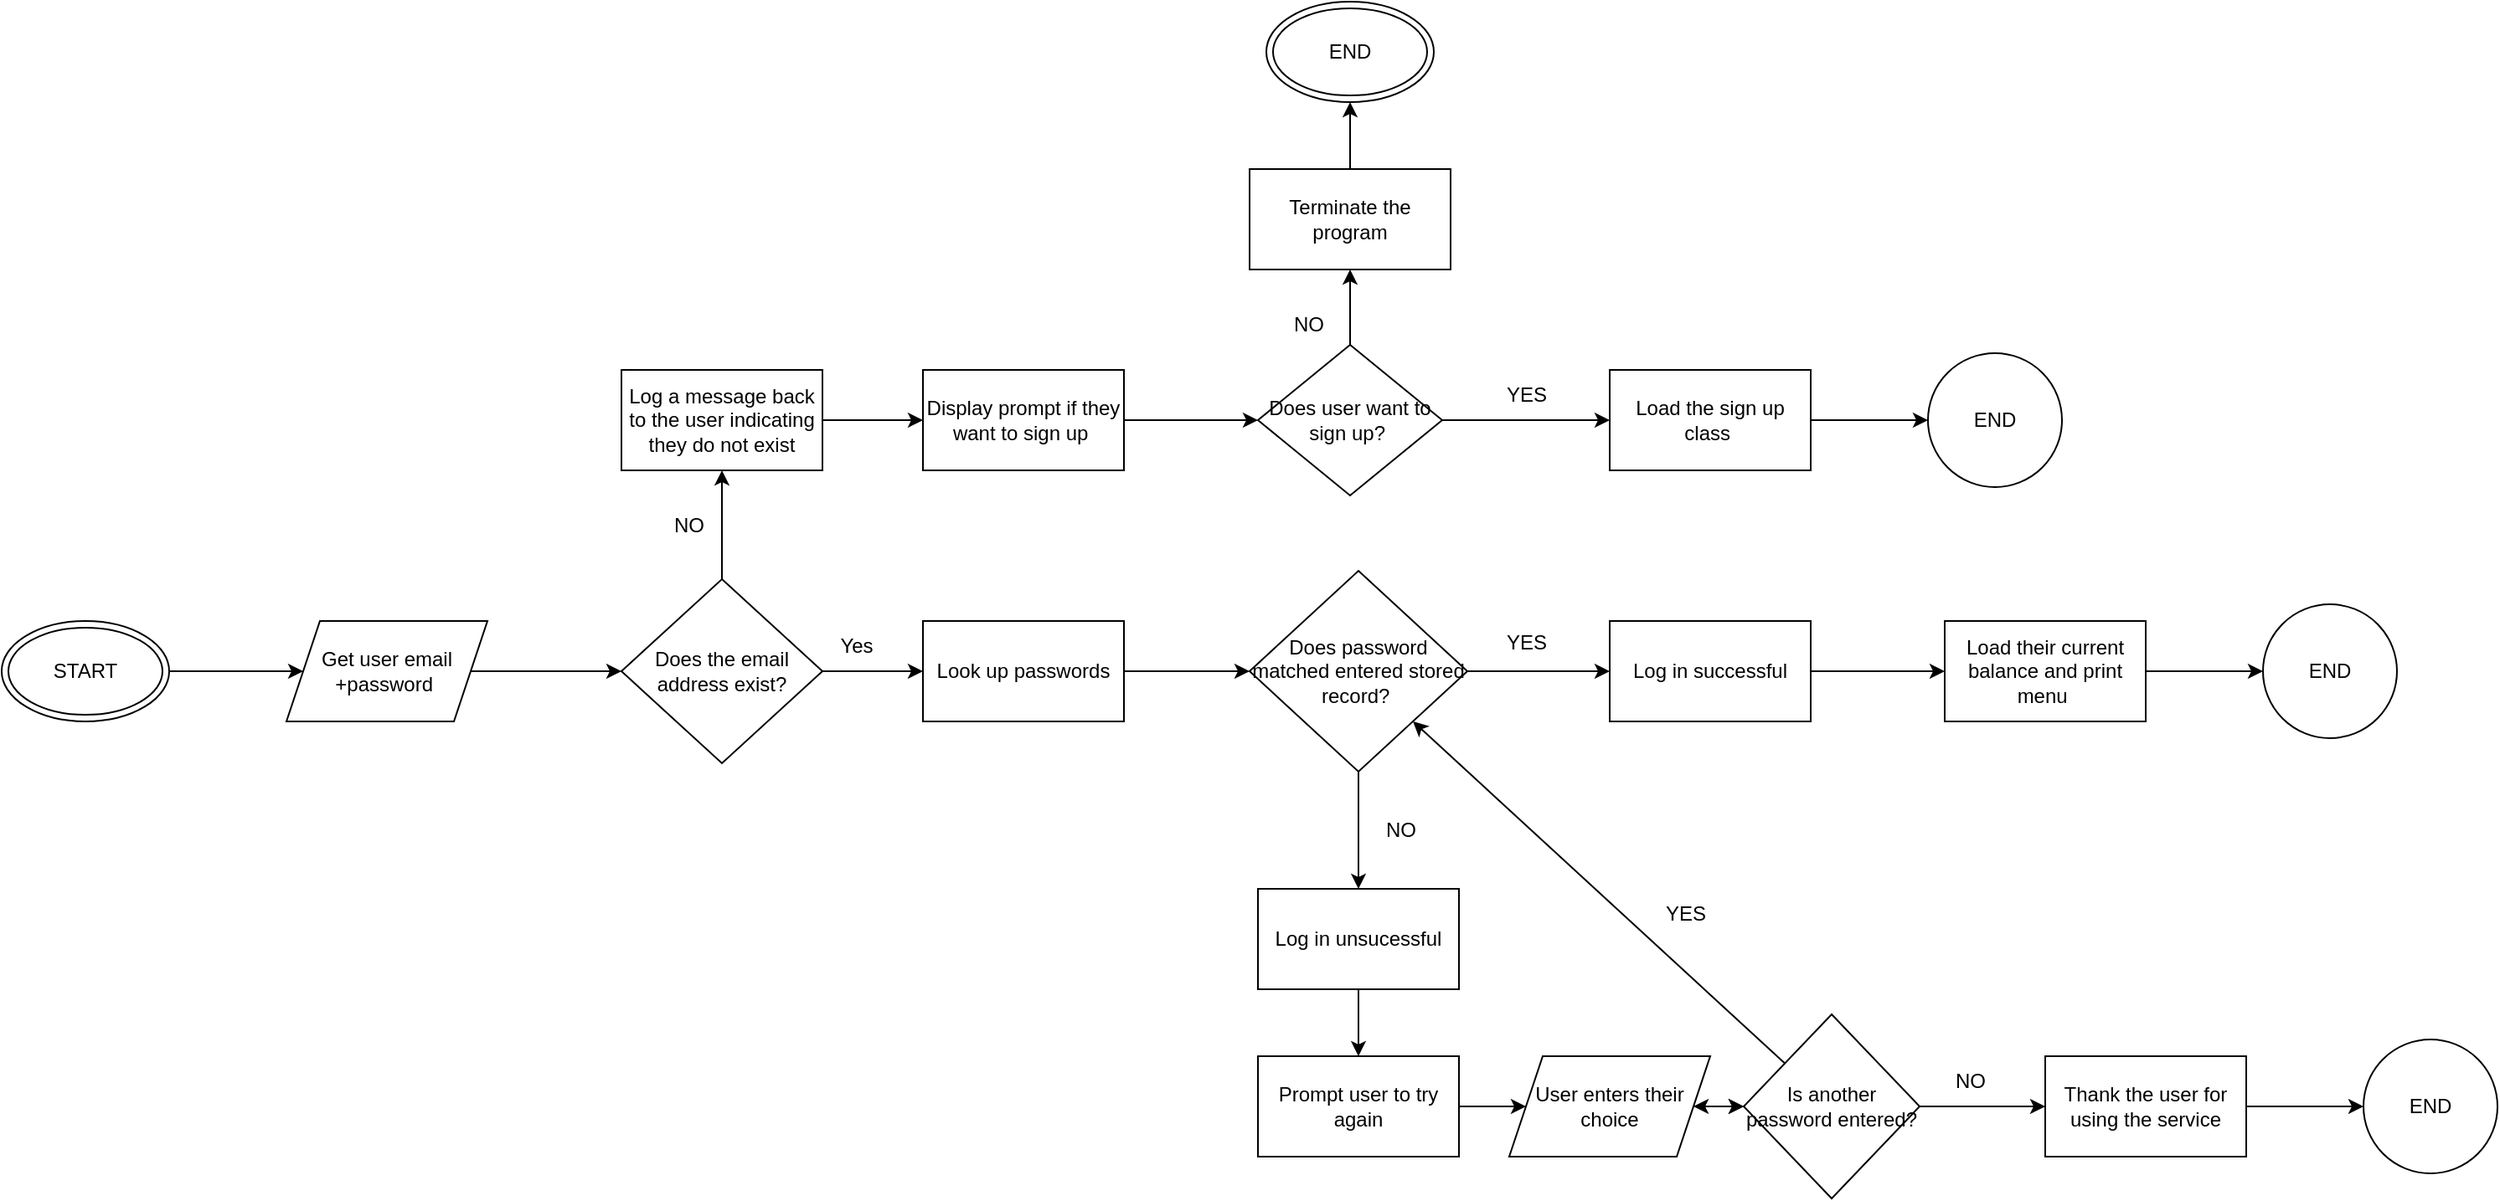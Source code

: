 <mxfile>
    <diagram id="Wy_pPj68s_y8wjzZ2pMG" name="Log in">
        <mxGraphModel dx="1039" dy="1631" grid="1" gridSize="10" guides="1" tooltips="1" connect="1" arrows="1" fold="1" page="1" pageScale="1" pageWidth="850" pageHeight="1100" math="0" shadow="0">
            <root>
                <mxCell id="0"/>
                <mxCell id="1" parent="0"/>
                <mxCell id="3WgOe7YUjyiD3pOOcJzo-2" value="" style="edgeStyle=none;html=1;" parent="1" source="3WgOe7YUjyiD3pOOcJzo-3" edge="1">
                    <mxGeometry relative="1" as="geometry">
                        <mxPoint x="154.721" y="99.996" as="sourcePoint"/>
                        <mxPoint x="280" y="100" as="targetPoint"/>
                    </mxGeometry>
                </mxCell>
                <mxCell id="3WgOe7YUjyiD3pOOcJzo-3" value="START" style="ellipse;shape=doubleEllipse;whiteSpace=wrap;html=1;" parent="1" vertex="1">
                    <mxGeometry x="100" y="70" width="100" height="60" as="geometry"/>
                </mxCell>
                <mxCell id="3WgOe7YUjyiD3pOOcJzo-4" value="" style="edgeStyle=none;html=1;" parent="1" source="3WgOe7YUjyiD3pOOcJzo-5" target="3WgOe7YUjyiD3pOOcJzo-8" edge="1">
                    <mxGeometry relative="1" as="geometry"/>
                </mxCell>
                <mxCell id="3WgOe7YUjyiD3pOOcJzo-5" value="Get user email +password&amp;nbsp;" style="shape=parallelogram;perimeter=parallelogramPerimeter;whiteSpace=wrap;html=1;fixedSize=1;" parent="1" vertex="1">
                    <mxGeometry x="270" y="70" width="120" height="60" as="geometry"/>
                </mxCell>
                <mxCell id="3WgOe7YUjyiD3pOOcJzo-6" value="" style="edgeStyle=none;html=1;" parent="1" source="3WgOe7YUjyiD3pOOcJzo-8" target="3WgOe7YUjyiD3pOOcJzo-10" edge="1">
                    <mxGeometry relative="1" as="geometry"/>
                </mxCell>
                <mxCell id="3WgOe7YUjyiD3pOOcJzo-7" value="" style="edgeStyle=none;html=1;" parent="1" source="3WgOe7YUjyiD3pOOcJzo-8" target="3WgOe7YUjyiD3pOOcJzo-12" edge="1">
                    <mxGeometry relative="1" as="geometry"/>
                </mxCell>
                <mxCell id="3WgOe7YUjyiD3pOOcJzo-8" value="Does the email address exist?" style="rhombus;whiteSpace=wrap;html=1;" parent="1" vertex="1">
                    <mxGeometry x="470" y="45" width="120" height="110" as="geometry"/>
                </mxCell>
                <mxCell id="3WgOe7YUjyiD3pOOcJzo-9" value="" style="edgeStyle=none;html=1;" parent="1" source="3WgOe7YUjyiD3pOOcJzo-10" target="3WgOe7YUjyiD3pOOcJzo-30" edge="1">
                    <mxGeometry relative="1" as="geometry"/>
                </mxCell>
                <mxCell id="3WgOe7YUjyiD3pOOcJzo-10" value="Look up passwords" style="whiteSpace=wrap;html=1;" parent="1" vertex="1">
                    <mxGeometry x="650" y="70" width="120" height="60" as="geometry"/>
                </mxCell>
                <mxCell id="3WgOe7YUjyiD3pOOcJzo-11" value="" style="edgeStyle=none;html=1;" parent="1" source="3WgOe7YUjyiD3pOOcJzo-12" target="3WgOe7YUjyiD3pOOcJzo-16" edge="1">
                    <mxGeometry relative="1" as="geometry"/>
                </mxCell>
                <mxCell id="3WgOe7YUjyiD3pOOcJzo-12" value="Log a message back to the user indicating they do not exist" style="whiteSpace=wrap;html=1;" parent="1" vertex="1">
                    <mxGeometry x="470" y="-80" width="120" height="60" as="geometry"/>
                </mxCell>
                <mxCell id="3WgOe7YUjyiD3pOOcJzo-13" value="NO" style="text;html=1;align=center;verticalAlign=middle;resizable=0;points=[];autosize=1;strokeColor=none;fillColor=none;" parent="1" vertex="1">
                    <mxGeometry x="490" y="-2" width="40" height="30" as="geometry"/>
                </mxCell>
                <mxCell id="3WgOe7YUjyiD3pOOcJzo-14" value="Yes" style="text;html=1;align=center;verticalAlign=middle;resizable=0;points=[];autosize=1;strokeColor=none;fillColor=none;" parent="1" vertex="1">
                    <mxGeometry x="590" y="70" width="40" height="30" as="geometry"/>
                </mxCell>
                <mxCell id="3WgOe7YUjyiD3pOOcJzo-15" value="" style="edgeStyle=none;html=1;" parent="1" source="3WgOe7YUjyiD3pOOcJzo-16" target="3WgOe7YUjyiD3pOOcJzo-19" edge="1">
                    <mxGeometry relative="1" as="geometry"/>
                </mxCell>
                <mxCell id="3WgOe7YUjyiD3pOOcJzo-16" value="Display prompt if they want to sign up&amp;nbsp;" style="whiteSpace=wrap;html=1;" parent="1" vertex="1">
                    <mxGeometry x="650" y="-80" width="120" height="60" as="geometry"/>
                </mxCell>
                <mxCell id="3WgOe7YUjyiD3pOOcJzo-17" value="" style="edgeStyle=none;html=1;" parent="1" source="3WgOe7YUjyiD3pOOcJzo-19" target="3WgOe7YUjyiD3pOOcJzo-21" edge="1">
                    <mxGeometry relative="1" as="geometry"/>
                </mxCell>
                <mxCell id="3WgOe7YUjyiD3pOOcJzo-18" value="" style="edgeStyle=none;html=1;" parent="1" source="3WgOe7YUjyiD3pOOcJzo-19" target="3WgOe7YUjyiD3pOOcJzo-25" edge="1">
                    <mxGeometry relative="1" as="geometry"/>
                </mxCell>
                <mxCell id="3WgOe7YUjyiD3pOOcJzo-19" value="Does user want to sign up?&amp;nbsp;" style="rhombus;whiteSpace=wrap;html=1;" parent="1" vertex="1">
                    <mxGeometry x="850" y="-95" width="110" height="90" as="geometry"/>
                </mxCell>
                <mxCell id="3WgOe7YUjyiD3pOOcJzo-20" value="" style="edgeStyle=none;html=1;" parent="1" source="3WgOe7YUjyiD3pOOcJzo-21" target="3WgOe7YUjyiD3pOOcJzo-22" edge="1">
                    <mxGeometry relative="1" as="geometry">
                        <mxPoint x="905" y="-250" as="targetPoint"/>
                    </mxGeometry>
                </mxCell>
                <mxCell id="3WgOe7YUjyiD3pOOcJzo-21" value="Terminate the program" style="whiteSpace=wrap;html=1;" parent="1" vertex="1">
                    <mxGeometry x="845" y="-200" width="120" height="60" as="geometry"/>
                </mxCell>
                <mxCell id="3WgOe7YUjyiD3pOOcJzo-22" value="END" style="ellipse;shape=doubleEllipse;whiteSpace=wrap;html=1;" parent="1" vertex="1">
                    <mxGeometry x="855" y="-300" width="100" height="60" as="geometry"/>
                </mxCell>
                <mxCell id="3WgOe7YUjyiD3pOOcJzo-23" value="NO" style="text;html=1;align=center;verticalAlign=middle;resizable=0;points=[];autosize=1;strokeColor=none;fillColor=none;" parent="1" vertex="1">
                    <mxGeometry x="860" y="-122" width="40" height="30" as="geometry"/>
                </mxCell>
                <mxCell id="3WgOe7YUjyiD3pOOcJzo-24" value="" style="edgeStyle=none;html=1;" parent="1" source="3WgOe7YUjyiD3pOOcJzo-25" target="3WgOe7YUjyiD3pOOcJzo-27" edge="1">
                    <mxGeometry relative="1" as="geometry"/>
                </mxCell>
                <mxCell id="3WgOe7YUjyiD3pOOcJzo-25" value="Load the sign up class&amp;nbsp;" style="whiteSpace=wrap;html=1;" parent="1" vertex="1">
                    <mxGeometry x="1060" y="-80" width="120" height="60" as="geometry"/>
                </mxCell>
                <mxCell id="3WgOe7YUjyiD3pOOcJzo-26" value="YES" style="text;html=1;align=center;verticalAlign=middle;resizable=0;points=[];autosize=1;strokeColor=none;fillColor=none;" parent="1" vertex="1">
                    <mxGeometry x="985" y="-80" width="50" height="30" as="geometry"/>
                </mxCell>
                <mxCell id="3WgOe7YUjyiD3pOOcJzo-27" value="END" style="ellipse;whiteSpace=wrap;html=1;" parent="1" vertex="1">
                    <mxGeometry x="1250" y="-90" width="80" height="80" as="geometry"/>
                </mxCell>
                <mxCell id="3WgOe7YUjyiD3pOOcJzo-28" value="" style="edgeStyle=none;html=1;" parent="1" source="3WgOe7YUjyiD3pOOcJzo-30" target="3WgOe7YUjyiD3pOOcJzo-32" edge="1">
                    <mxGeometry relative="1" as="geometry"/>
                </mxCell>
                <mxCell id="3WgOe7YUjyiD3pOOcJzo-29" value="" style="edgeStyle=none;html=1;" parent="1" source="3WgOe7YUjyiD3pOOcJzo-30" target="3WgOe7YUjyiD3pOOcJzo-38" edge="1">
                    <mxGeometry relative="1" as="geometry"/>
                </mxCell>
                <mxCell id="3WgOe7YUjyiD3pOOcJzo-30" value="Does password matched entered stored record?&amp;nbsp;" style="rhombus;whiteSpace=wrap;html=1;" parent="1" vertex="1">
                    <mxGeometry x="845" y="40" width="130" height="120" as="geometry"/>
                </mxCell>
                <mxCell id="3WgOe7YUjyiD3pOOcJzo-31" value="" style="edgeStyle=none;html=1;" parent="1" source="3WgOe7YUjyiD3pOOcJzo-32" target="3WgOe7YUjyiD3pOOcJzo-34" edge="1">
                    <mxGeometry relative="1" as="geometry"/>
                </mxCell>
                <mxCell id="3WgOe7YUjyiD3pOOcJzo-32" value="Log in successful" style="whiteSpace=wrap;html=1;" parent="1" vertex="1">
                    <mxGeometry x="1060" y="70" width="120" height="60" as="geometry"/>
                </mxCell>
                <mxCell id="3WgOe7YUjyiD3pOOcJzo-33" value="" style="edgeStyle=none;html=1;" parent="1" source="3WgOe7YUjyiD3pOOcJzo-34" target="3WgOe7YUjyiD3pOOcJzo-35" edge="1">
                    <mxGeometry relative="1" as="geometry"/>
                </mxCell>
                <mxCell id="3WgOe7YUjyiD3pOOcJzo-34" value="Load their current balance and print menu&amp;nbsp;" style="whiteSpace=wrap;html=1;" parent="1" vertex="1">
                    <mxGeometry x="1260" y="70" width="120" height="60" as="geometry"/>
                </mxCell>
                <mxCell id="3WgOe7YUjyiD3pOOcJzo-35" value="END" style="ellipse;whiteSpace=wrap;html=1;" parent="1" vertex="1">
                    <mxGeometry x="1450" y="60" width="80" height="80" as="geometry"/>
                </mxCell>
                <mxCell id="3WgOe7YUjyiD3pOOcJzo-36" value="YES" style="text;html=1;align=center;verticalAlign=middle;resizable=0;points=[];autosize=1;strokeColor=none;fillColor=none;" parent="1" vertex="1">
                    <mxGeometry x="985" y="68" width="50" height="30" as="geometry"/>
                </mxCell>
                <mxCell id="3WgOe7YUjyiD3pOOcJzo-37" value="" style="edgeStyle=none;html=1;" parent="1" source="3WgOe7YUjyiD3pOOcJzo-38" target="3WgOe7YUjyiD3pOOcJzo-41" edge="1">
                    <mxGeometry relative="1" as="geometry"/>
                </mxCell>
                <mxCell id="3WgOe7YUjyiD3pOOcJzo-38" value="Log in unsucessful" style="whiteSpace=wrap;html=1;" parent="1" vertex="1">
                    <mxGeometry x="850" y="230" width="120" height="60" as="geometry"/>
                </mxCell>
                <mxCell id="3WgOe7YUjyiD3pOOcJzo-39" value="NO" style="text;html=1;align=center;verticalAlign=middle;resizable=0;points=[];autosize=1;strokeColor=none;fillColor=none;" parent="1" vertex="1">
                    <mxGeometry x="915" y="180" width="40" height="30" as="geometry"/>
                </mxCell>
                <mxCell id="3WgOe7YUjyiD3pOOcJzo-40" value="" style="edgeStyle=none;html=1;" parent="1" source="3WgOe7YUjyiD3pOOcJzo-41" target="3WgOe7YUjyiD3pOOcJzo-52" edge="1">
                    <mxGeometry relative="1" as="geometry">
                        <mxPoint x="1000" y="360" as="targetPoint"/>
                    </mxGeometry>
                </mxCell>
                <mxCell id="3WgOe7YUjyiD3pOOcJzo-41" value="Prompt user to try again" style="whiteSpace=wrap;html=1;" parent="1" vertex="1">
                    <mxGeometry x="850" y="330" width="120" height="60" as="geometry"/>
                </mxCell>
                <mxCell id="3WgOe7YUjyiD3pOOcJzo-42" value="" style="edgeStyle=none;html=1;" parent="1" source="3WgOe7YUjyiD3pOOcJzo-44" target="3WgOe7YUjyiD3pOOcJzo-46" edge="1">
                    <mxGeometry relative="1" as="geometry"/>
                </mxCell>
                <mxCell id="3WgOe7YUjyiD3pOOcJzo-43" value="" style="edgeStyle=none;html=1;" parent="1" source="3WgOe7YUjyiD3pOOcJzo-44" target="3WgOe7YUjyiD3pOOcJzo-52" edge="1">
                    <mxGeometry relative="1" as="geometry"/>
                </mxCell>
                <mxCell id="3WgOe7YUjyiD3pOOcJzo-44" value="Is another password entered?" style="rhombus;whiteSpace=wrap;html=1;" parent="1" vertex="1">
                    <mxGeometry x="1140" y="305" width="105" height="110" as="geometry"/>
                </mxCell>
                <mxCell id="3WgOe7YUjyiD3pOOcJzo-45" value="" style="edgeStyle=none;html=1;" parent="1" source="3WgOe7YUjyiD3pOOcJzo-46" target="3WgOe7YUjyiD3pOOcJzo-48" edge="1">
                    <mxGeometry relative="1" as="geometry"/>
                </mxCell>
                <mxCell id="3WgOe7YUjyiD3pOOcJzo-46" value="Thank the user for using the service" style="whiteSpace=wrap;html=1;" parent="1" vertex="1">
                    <mxGeometry x="1320" y="330" width="120" height="60" as="geometry"/>
                </mxCell>
                <mxCell id="3WgOe7YUjyiD3pOOcJzo-47" value="NO" style="text;html=1;align=center;verticalAlign=middle;resizable=0;points=[];autosize=1;strokeColor=none;fillColor=none;" parent="1" vertex="1">
                    <mxGeometry x="1255" y="330" width="40" height="30" as="geometry"/>
                </mxCell>
                <mxCell id="3WgOe7YUjyiD3pOOcJzo-48" value="END" style="ellipse;whiteSpace=wrap;html=1;" parent="1" vertex="1">
                    <mxGeometry x="1510" y="320" width="80" height="80" as="geometry"/>
                </mxCell>
                <mxCell id="3WgOe7YUjyiD3pOOcJzo-49" value="" style="endArrow=classic;html=1;" parent="1" source="3WgOe7YUjyiD3pOOcJzo-44" target="3WgOe7YUjyiD3pOOcJzo-30" edge="1">
                    <mxGeometry width="50" height="50" relative="1" as="geometry">
                        <mxPoint x="1130" y="320" as="sourcePoint"/>
                        <mxPoint x="1180" y="270" as="targetPoint"/>
                    </mxGeometry>
                </mxCell>
                <mxCell id="3WgOe7YUjyiD3pOOcJzo-50" value="YES" style="text;html=1;align=center;verticalAlign=middle;resizable=0;points=[];autosize=1;strokeColor=none;fillColor=none;" parent="1" vertex="1">
                    <mxGeometry x="1080" y="230" width="50" height="30" as="geometry"/>
                </mxCell>
                <mxCell id="3WgOe7YUjyiD3pOOcJzo-51" value="" style="edgeStyle=none;html=1;" parent="1" source="3WgOe7YUjyiD3pOOcJzo-52" target="3WgOe7YUjyiD3pOOcJzo-44" edge="1">
                    <mxGeometry relative="1" as="geometry"/>
                </mxCell>
                <mxCell id="3WgOe7YUjyiD3pOOcJzo-52" value="User enters their choice" style="shape=parallelogram;perimeter=parallelogramPerimeter;whiteSpace=wrap;html=1;fixedSize=1;" parent="1" vertex="1">
                    <mxGeometry x="1000" y="330" width="120" height="60" as="geometry"/>
                </mxCell>
                <mxCell id="3WgOe7YUjyiD3pOOcJzo-53" value="" style="edgeStyle=none;html=1;" parent="1" target="3WgOe7YUjyiD3pOOcJzo-44" edge="1">
                    <mxGeometry relative="1" as="geometry">
                        <mxPoint x="1110" y="360" as="sourcePoint"/>
                        <mxPoint x="1140" y="360" as="targetPoint"/>
                    </mxGeometry>
                </mxCell>
            </root>
        </mxGraphModel>
    </diagram>
    <diagram id="OsvKQiwM4gnvPbCagC_g" name="Sign up">
        <mxGraphModel dx="1816" dy="693" grid="1" gridSize="10" guides="1" tooltips="1" connect="1" arrows="1" fold="1" page="1" pageScale="1" pageWidth="850" pageHeight="1100" math="0" shadow="0">
            <root>
                <mxCell id="0"/>
                <mxCell id="1" parent="0"/>
                <mxCell id="4" value="" style="edgeStyle=none;html=1;entryX=0.01;entryY=0.631;entryDx=0;entryDy=0;entryPerimeter=0;" parent="1" target="3" edge="1">
                    <mxGeometry relative="1" as="geometry">
                        <mxPoint x="120" y="422" as="sourcePoint"/>
                        <mxPoint x="210" y="380" as="targetPoint"/>
                        <Array as="points">
                            <mxPoint x="120" y="422"/>
                        </Array>
                    </mxGeometry>
                </mxCell>
                <mxCell id="2" value="Start" style="strokeWidth=2;html=1;shape=mxgraph.flowchart.start_1;whiteSpace=wrap;" parent="1" vertex="1">
                    <mxGeometry x="50" y="420" width="100" height="60" as="geometry"/>
                </mxCell>
                <mxCell id="6" value="" style="edgeStyle=none;html=1;" parent="1" source="3" target="5" edge="1">
                    <mxGeometry relative="1" as="geometry"/>
                </mxCell>
                <mxCell id="3" value="Ask the user for their name&amp;nbsp;" style="whiteSpace=wrap;html=1;strokeWidth=2;" parent="1" vertex="1">
                    <mxGeometry x="220" y="320" width="120" height="60" as="geometry"/>
                </mxCell>
                <mxCell id="8" value="" style="edgeStyle=none;html=1;" parent="1" target="7" edge="1">
                    <mxGeometry relative="1" as="geometry">
                        <mxPoint x="149.997" y="449.499" as="sourcePoint"/>
                        <mxPoint x="300" y="449.5" as="targetPoint"/>
                    </mxGeometry>
                </mxCell>
                <mxCell id="5" value="User enters their name&amp;nbsp;&amp;nbsp;" style="shape=parallelogram;perimeter=parallelogramPerimeter;whiteSpace=wrap;html=1;fixedSize=1;" parent="1" vertex="1">
                    <mxGeometry x="400" y="320" width="120" height="60" as="geometry"/>
                </mxCell>
                <mxCell id="10" value="" style="edgeStyle=none;html=1;" parent="1" source="7" target="9" edge="1">
                    <mxGeometry relative="1" as="geometry"/>
                </mxCell>
                <mxCell id="7" value="Prompt user for their email" style="whiteSpace=wrap;html=1;" parent="1" vertex="1">
                    <mxGeometry x="220" y="420" width="120" height="60" as="geometry"/>
                </mxCell>
                <mxCell id="12" value="" style="edgeStyle=none;html=1;entryX=0.447;entryY=-0.036;entryDx=0;entryDy=0;entryPerimeter=0;" parent="1" target="11" edge="1">
                    <mxGeometry relative="1" as="geometry">
                        <mxPoint x="130.001" y="477.996" as="sourcePoint"/>
                        <mxPoint x="-20.44" y="550.431" as="targetPoint"/>
                    </mxGeometry>
                </mxCell>
                <mxCell id="9" value="User enters their email address" style="shape=parallelogram;perimeter=parallelogramPerimeter;whiteSpace=wrap;html=1;fixedSize=1;" parent="1" vertex="1">
                    <mxGeometry x="400" y="420" width="120" height="60" as="geometry"/>
                </mxCell>
                <mxCell id="14" value="" style="edgeStyle=none;html=1;" parent="1" source="11" target="13" edge="1">
                    <mxGeometry relative="1" as="geometry"/>
                </mxCell>
                <mxCell id="11" value="Prompt user for their password" style="whiteSpace=wrap;html=1;" parent="1" vertex="1">
                    <mxGeometry x="200" y="540" width="120" height="60" as="geometry"/>
                </mxCell>
                <mxCell id="13" value="User enters their password&amp;nbsp;" style="shape=parallelogram;perimeter=parallelogramPerimeter;whiteSpace=wrap;html=1;fixedSize=1;" parent="1" vertex="1">
                    <mxGeometry x="400" y="540" width="120" height="60" as="geometry"/>
                </mxCell>
                <mxCell id="15" value="" style="curved=1;endArrow=classic;html=1;" parent="1" target="19" edge="1">
                    <mxGeometry width="50" height="50" relative="1" as="geometry">
                        <mxPoint x="510" y="350" as="sourcePoint"/>
                        <mxPoint x="680" y="440" as="targetPoint"/>
                        <Array as="points">
                            <mxPoint x="560" y="350"/>
                            <mxPoint x="510" y="300"/>
                        </Array>
                    </mxGeometry>
                </mxCell>
                <mxCell id="17" value="" style="curved=1;endArrow=classic;html=1;entryX=0;entryY=1;entryDx=0;entryDy=0;" parent="1" target="19" edge="1">
                    <mxGeometry width="50" height="50" relative="1" as="geometry">
                        <mxPoint x="510" y="570" as="sourcePoint"/>
                        <mxPoint x="690" y="480" as="targetPoint"/>
                        <Array as="points">
                            <mxPoint x="560" y="570"/>
                            <mxPoint x="510" y="520"/>
                        </Array>
                    </mxGeometry>
                </mxCell>
                <mxCell id="18" value="" style="endArrow=classic;html=1;" parent="1" target="19" edge="1">
                    <mxGeometry width="50" height="50" relative="1" as="geometry">
                        <mxPoint x="510" y="460" as="sourcePoint"/>
                        <mxPoint x="680" y="460" as="targetPoint"/>
                    </mxGeometry>
                </mxCell>
                <mxCell id="28" value="" style="edgeStyle=none;html=1;entryX=0;entryY=0.5;entryDx=0;entryDy=0;" parent="1" source="19" target="30" edge="1">
                    <mxGeometry relative="1" as="geometry">
                        <mxPoint x="910" y="460" as="targetPoint"/>
                    </mxGeometry>
                </mxCell>
                <mxCell id="19" value="Do alll inputs contain a value?" style="rhombus;whiteSpace=wrap;html=1;" parent="1" vertex="1">
                    <mxGeometry x="670" y="400" width="140" height="120" as="geometry"/>
                </mxCell>
                <mxCell id="21" value="" style="line;strokeWidth=2;direction=south;html=1;" parent="1" vertex="1">
                    <mxGeometry x="735" y="190" width="10" height="210" as="geometry"/>
                </mxCell>
                <mxCell id="22" value="" style="line;strokeWidth=2;html=1;" parent="1" vertex="1">
                    <mxGeometry x="100" y="190" width="645" height="10" as="geometry"/>
                </mxCell>
                <mxCell id="23" value="" style="line;strokeWidth=2;direction=south;html=1;" parent="1" vertex="1">
                    <mxGeometry x="95" y="190" width="10" height="230" as="geometry"/>
                </mxCell>
                <mxCell id="24" value="NO" style="text;html=1;align=center;verticalAlign=middle;resizable=0;points=[];autosize=1;strokeColor=none;fillColor=none;" parent="1" vertex="1">
                    <mxGeometry x="750" y="308" width="40" height="30" as="geometry"/>
                </mxCell>
                <mxCell id="26" value="Display a message with the inputs that are required and restart process" style="rounded=0;whiteSpace=wrap;html=1;" parent="1" vertex="1">
                    <mxGeometry x="350" y="160" width="158" height="75" as="geometry"/>
                </mxCell>
                <mxCell id="29" value="YES" style="text;html=1;align=center;verticalAlign=middle;resizable=0;points=[];autosize=1;strokeColor=none;fillColor=none;" parent="1" vertex="1">
                    <mxGeometry x="830" y="430" width="50" height="30" as="geometry"/>
                </mxCell>
                <mxCell id="32" value="" style="edgeStyle=none;html=1;" parent="1" source="30" target="31" edge="1">
                    <mxGeometry relative="1" as="geometry"/>
                </mxCell>
                <mxCell id="49" value="" style="edgeStyle=none;html=1;" parent="1" source="30" target="48" edge="1">
                    <mxGeometry relative="1" as="geometry"/>
                </mxCell>
                <mxCell id="30" value="Does email already exist in the CSV file?" style="rhombus;whiteSpace=wrap;html=1;" parent="1" vertex="1">
                    <mxGeometry x="910" y="400" width="140" height="120" as="geometry"/>
                </mxCell>
                <mxCell id="35" value="" style="edgeStyle=none;html=1;" parent="1" source="31" target="34" edge="1">
                    <mxGeometry relative="1" as="geometry"/>
                </mxCell>
                <mxCell id="31" value="Log a message suggesting that the user already has an account - prompt sign in" style="whiteSpace=wrap;html=1;" parent="1" vertex="1">
                    <mxGeometry x="902.5" y="610" width="155" height="70" as="geometry"/>
                </mxCell>
                <mxCell id="33" value="YES" style="text;html=1;align=center;verticalAlign=middle;resizable=0;points=[];autosize=1;strokeColor=none;fillColor=none;" parent="1" vertex="1">
                    <mxGeometry x="925" y="540" width="50" height="30" as="geometry"/>
                </mxCell>
                <mxCell id="37" value="" style="edgeStyle=none;html=1;" parent="1" source="34" target="36" edge="1">
                    <mxGeometry relative="1" as="geometry"/>
                </mxCell>
                <mxCell id="34" value="Display sign in option&amp;nbsp;" style="whiteSpace=wrap;html=1;" parent="1" vertex="1">
                    <mxGeometry x="1140" y="615" width="120" height="60" as="geometry"/>
                </mxCell>
                <mxCell id="39" value="" style="edgeStyle=none;html=1;" parent="1" source="36" target="38" edge="1">
                    <mxGeometry relative="1" as="geometry"/>
                </mxCell>
                <mxCell id="44" value="" style="edgeStyle=none;html=1;" parent="1" source="36" target="43" edge="1">
                    <mxGeometry relative="1" as="geometry"/>
                </mxCell>
                <mxCell id="36" value="Does user want to sign in?" style="rhombus;whiteSpace=wrap;html=1;" parent="1" vertex="1">
                    <mxGeometry x="1350" y="592.5" width="110" height="105" as="geometry"/>
                </mxCell>
                <mxCell id="42" value="" style="edgeStyle=none;html=1;" parent="1" source="38" target="41" edge="1">
                    <mxGeometry relative="1" as="geometry"/>
                </mxCell>
                <mxCell id="38" value="Thank the user for using the service and terminate program" style="whiteSpace=wrap;html=1;" parent="1" vertex="1">
                    <mxGeometry x="1345" y="760" width="120" height="60" as="geometry"/>
                </mxCell>
                <mxCell id="40" value="NO" style="text;html=1;align=center;verticalAlign=middle;resizable=0;points=[];autosize=1;strokeColor=none;fillColor=none;" parent="1" vertex="1">
                    <mxGeometry x="1360" y="710" width="40" height="30" as="geometry"/>
                </mxCell>
                <mxCell id="41" value="END" style="ellipse;whiteSpace=wrap;html=1;" parent="1" vertex="1">
                    <mxGeometry x="1365" y="880" width="80" height="80" as="geometry"/>
                </mxCell>
                <mxCell id="46" value="" style="edgeStyle=none;html=1;" parent="1" source="43" target="45" edge="1">
                    <mxGeometry relative="1" as="geometry"/>
                </mxCell>
                <mxCell id="43" value="Call the log in class - user can now sign in" style="whiteSpace=wrap;html=1;" parent="1" vertex="1">
                    <mxGeometry x="1535" y="615" width="120" height="60" as="geometry"/>
                </mxCell>
                <mxCell id="45" value="END" style="ellipse;whiteSpace=wrap;html=1;" parent="1" vertex="1">
                    <mxGeometry x="1755" y="605" width="80" height="80" as="geometry"/>
                </mxCell>
                <mxCell id="47" value="YES" style="text;html=1;align=center;verticalAlign=middle;resizable=0;points=[];autosize=1;strokeColor=none;fillColor=none;" parent="1" vertex="1">
                    <mxGeometry x="1465" y="610" width="50" height="30" as="geometry"/>
                </mxCell>
                <mxCell id="52" value="" style="edgeStyle=none;html=1;" parent="1" source="48" target="51" edge="1">
                    <mxGeometry relative="1" as="geometry"/>
                </mxCell>
                <mxCell id="48" value="Add all of the credentials into the userCredentials.csv file&amp;nbsp;" style="whiteSpace=wrap;html=1;" parent="1" vertex="1">
                    <mxGeometry x="1130" y="430" width="120" height="60" as="geometry"/>
                </mxCell>
                <mxCell id="50" value="NO" style="text;html=1;align=center;verticalAlign=middle;resizable=0;points=[];autosize=1;strokeColor=none;fillColor=none;" parent="1" vertex="1">
                    <mxGeometry x="1060" y="428" width="40" height="30" as="geometry"/>
                </mxCell>
                <mxCell id="55" value="" style="edgeStyle=none;html=1;" parent="1" source="51" target="54" edge="1">
                    <mxGeometry relative="1" as="geometry"/>
                </mxCell>
                <mxCell id="51" value="Intialise their account into the userBalances.csv with $0" style="whiteSpace=wrap;html=1;" parent="1" vertex="1">
                    <mxGeometry x="1320" y="430" width="120" height="60" as="geometry"/>
                </mxCell>
                <mxCell id="53" value="TODO: Create a method for this" style="text;html=1;align=center;verticalAlign=middle;resizable=0;points=[];autosize=1;strokeColor=none;fillColor=none;" parent="1" vertex="1">
                    <mxGeometry x="1285" y="398" width="190" height="30" as="geometry"/>
                </mxCell>
                <mxCell id="57" value="" style="edgeStyle=none;html=1;" parent="1" source="54" target="56" edge="1">
                    <mxGeometry relative="1" as="geometry"/>
                </mxCell>
                <mxCell id="54" value="Return to the main App.java file and display the current balance + main menu" style="whiteSpace=wrap;html=1;" parent="1" vertex="1">
                    <mxGeometry x="1520" y="430" width="120" height="60" as="geometry"/>
                </mxCell>
                <mxCell id="56" value="END" style="ellipse;whiteSpace=wrap;html=1;" parent="1" vertex="1">
                    <mxGeometry x="1740" y="420" width="80" height="80" as="geometry"/>
                </mxCell>
                <mxCell id="58" value="" style="shape=curlyBracket;whiteSpace=wrap;html=1;rounded=1;flipH=1;labelPosition=right;verticalLabelPosition=middle;align=left;verticalAlign=middle;rotation=90;size=0.5;" parent="1" vertex="1">
                    <mxGeometry x="350" y="482.5" width="20" height="325" as="geometry"/>
                </mxCell>
                <mxCell id="60" value="&lt;font style=&quot;font-size: 18px;&quot;&gt;THESE ARE PERFORMED SERIALLY&lt;/font&gt;" style="text;html=1;align=center;verticalAlign=middle;resizable=0;points=[];autosize=1;strokeColor=none;fillColor=none;" parent="1" vertex="1">
                    <mxGeometry x="190" y="657.5" width="330" height="40" as="geometry"/>
                </mxCell>
            </root>
        </mxGraphModel>
    </diagram>
    <diagram id="96fN_D5lsebocOgehj62" name="Transaction history">
        <mxGraphModel dx="1257" dy="907" grid="1" gridSize="10" guides="1" tooltips="1" connect="1" arrows="1" fold="1" page="1" pageScale="1" pageWidth="850" pageHeight="1100" math="0" shadow="0">
            <root>
                <mxCell id="0"/>
                <mxCell id="1" parent="0"/>
                <mxCell id="TCJBprTSWfQyW1QQgeVR-3" value="" style="edgeStyle=none;html=1;" parent="1" source="TCJBprTSWfQyW1QQgeVR-1" target="TCJBprTSWfQyW1QQgeVR-2" edge="1">
                    <mxGeometry relative="1" as="geometry"/>
                </mxCell>
                <mxCell id="TCJBprTSWfQyW1QQgeVR-1" value="Trigger - User performs a transaction" style="strokeWidth=2;html=1;shape=mxgraph.flowchart.start_2;whiteSpace=wrap;" parent="1" vertex="1">
                    <mxGeometry x="-40" y="320" width="100" height="100" as="geometry"/>
                </mxCell>
                <mxCell id="TCJBprTSWfQyW1QQgeVR-5" value="" style="edgeStyle=none;html=1;" parent="1" source="TCJBprTSWfQyW1QQgeVR-2" target="TCJBprTSWfQyW1QQgeVR-4" edge="1">
                    <mxGeometry relative="1" as="geometry"/>
                </mxCell>
                <mxCell id="TCJBprTSWfQyW1QQgeVR-2" value="Get the user&#39;s email to link to hashmap" style="whiteSpace=wrap;html=1;strokeWidth=2;" parent="1" vertex="1">
                    <mxGeometry x="130" y="340" width="120" height="60" as="geometry"/>
                </mxCell>
                <mxCell id="TCJBprTSWfQyW1QQgeVR-7" value="" style="edgeStyle=none;html=1;" parent="1" source="TCJBprTSWfQyW1QQgeVR-4" target="TCJBprTSWfQyW1QQgeVR-6" edge="1">
                    <mxGeometry relative="1" as="geometry"/>
                </mxCell>
                <mxCell id="TCJBprTSWfQyW1QQgeVR-4" value="Look up record in hashmapDetails.csv" style="whiteSpace=wrap;html=1;strokeWidth=2;" parent="1" vertex="1">
                    <mxGeometry x="320" y="340" width="120" height="60" as="geometry"/>
                </mxCell>
                <mxCell id="TCJBprTSWfQyW1QQgeVR-9" value="" style="edgeStyle=none;html=1;" parent="1" source="TCJBprTSWfQyW1QQgeVR-6" target="TCJBprTSWfQyW1QQgeVR-8" edge="1">
                    <mxGeometry relative="1" as="geometry"/>
                </mxCell>
                <mxCell id="TCJBprTSWfQyW1QQgeVR-11" value="" style="edgeStyle=none;html=1;" parent="1" source="TCJBprTSWfQyW1QQgeVR-6" target="TCJBprTSWfQyW1QQgeVR-10" edge="1">
                    <mxGeometry relative="1" as="geometry"/>
                </mxCell>
                <mxCell id="v75U_beLVAUJgUzom7p--9" value="" style="edgeStyle=none;html=1;" parent="1" source="TCJBprTSWfQyW1QQgeVR-8" target="v75U_beLVAUJgUzom7p--8" edge="1">
                    <mxGeometry relative="1" as="geometry"/>
                </mxCell>
                <mxCell id="TCJBprTSWfQyW1QQgeVR-8" value="Assign a key in hashmap.&amp;nbsp;" style="whiteSpace=wrap;html=1;strokeWidth=2;" parent="1" vertex="1">
                    <mxGeometry x="685" y="490" width="120" height="60" as="geometry"/>
                </mxCell>
                <mxCell id="v75U_beLVAUJgUzom7p--7" value="" style="edgeStyle=none;html=1;" parent="1" source="TCJBprTSWfQyW1QQgeVR-10" target="v75U_beLVAUJgUzom7p--6" edge="1">
                    <mxGeometry relative="1" as="geometry"/>
                </mxCell>
                <mxCell id="TCJBprTSWfQyW1QQgeVR-10" value="Go to the key which holds the user&#39;s email" style="whiteSpace=wrap;html=1;strokeWidth=2;" parent="1" vertex="1">
                    <mxGeometry x="950" y="340" width="120" height="60" as="geometry"/>
                </mxCell>
                <mxCell id="TCJBprTSWfQyW1QQgeVR-12" value="NO" style="text;html=1;align=center;verticalAlign=middle;resizable=0;points=[];autosize=1;strokeColor=none;fillColor=none;" parent="1" vertex="1">
                    <mxGeometry x="700" y="438" width="40" height="30" as="geometry"/>
                </mxCell>
                <mxCell id="v75U_beLVAUJgUzom7p--2" value="&lt;font style=&quot;font-size: 18px;&quot;&gt;Use a hashmap/linked list for this operation&lt;/font&gt;" style="text;html=1;align=center;verticalAlign=middle;resizable=0;points=[];autosize=1;strokeColor=none;fillColor=none;" parent="1" vertex="1">
                    <mxGeometry x="560" y="60" width="370" height="40" as="geometry"/>
                </mxCell>
                <mxCell id="v75U_beLVAUJgUzom7p--5" value="" style="edgeStyle=none;html=1;entryX=0.5;entryY=0;entryDx=0;entryDy=0;entryPerimeter=0;" parent="1" source="v75U_beLVAUJgUzom7p--3" target="v75U_beLVAUJgUzom7p--76" edge="1">
                    <mxGeometry relative="1" as="geometry">
                        <mxPoint x="583.684" y="520" as="targetPoint"/>
                    </mxGeometry>
                </mxCell>
                <mxCell id="v75U_beLVAUJgUzom7p--3" value="Create an object in the format below" style="whiteSpace=wrap;html=1;" parent="1" vertex="1">
                    <mxGeometry x="500" y="340" width="120" height="60" as="geometry"/>
                </mxCell>
                <mxCell id="v75U_beLVAUJgUzom7p--83" value="" style="edgeStyle=none;html=1;" parent="1" source="v75U_beLVAUJgUzom7p--6" target="v75U_beLVAUJgUzom7p--82" edge="1">
                    <mxGeometry relative="1" as="geometry"/>
                </mxCell>
                <mxCell id="v75U_beLVAUJgUzom7p--6" value="Since at least 1 transaction made, chain recent transaction to back of LL - use object made" style="whiteSpace=wrap;html=1;strokeWidth=2;" parent="1" vertex="1">
                    <mxGeometry x="1210" y="330" width="140" height="80" as="geometry"/>
                </mxCell>
                <mxCell id="v75U_beLVAUJgUzom7p--16" value="" style="edgeStyle=none;html=1;" parent="1" source="v75U_beLVAUJgUzom7p--8" target="v75U_beLVAUJgUzom7p--15" edge="1">
                    <mxGeometry relative="1" as="geometry"/>
                </mxCell>
                <mxCell id="v75U_beLVAUJgUzom7p--8" value="Push the user&#39;s object to the front of the LL" style="whiteSpace=wrap;html=1;strokeWidth=2;" parent="1" vertex="1">
                    <mxGeometry x="960" y="490" width="120" height="60" as="geometry"/>
                </mxCell>
                <mxCell id="v75U_beLVAUJgUzom7p--14" value="" style="group" parent="1" vertex="1" connectable="0">
                    <mxGeometry x="690" y="110" width="200" height="310" as="geometry"/>
                </mxCell>
                <mxCell id="TCJBprTSWfQyW1QQgeVR-6" value="Does user have a key in hashmap?" style="rhombus;whiteSpace=wrap;html=1;strokeWidth=2;" parent="v75U_beLVAUJgUzom7p--14" vertex="1">
                    <mxGeometry y="210" width="110" height="100" as="geometry"/>
                </mxCell>
                <mxCell id="TCJBprTSWfQyW1QQgeVR-13" value="YES" style="text;html=1;align=center;verticalAlign=middle;resizable=0;points=[];autosize=1;strokeColor=none;fillColor=none;" parent="v75U_beLVAUJgUzom7p--14" vertex="1">
                    <mxGeometry x="150" y="230" width="50" height="30" as="geometry"/>
                </mxCell>
                <mxCell id="v75U_beLVAUJgUzom7p--1" value="" style="shape=singleArrow;direction=south;whiteSpace=wrap;html=1;" parent="v75U_beLVAUJgUzom7p--14" vertex="1">
                    <mxGeometry x="25" width="60" height="190" as="geometry"/>
                </mxCell>
                <mxCell id="v75U_beLVAUJgUzom7p--18" value="" style="edgeStyle=none;html=1;" parent="1" source="v75U_beLVAUJgUzom7p--15" target="v75U_beLVAUJgUzom7p--34" edge="1">
                    <mxGeometry relative="1" as="geometry">
                        <mxPoint x="1159.996" y="557.146" as="sourcePoint"/>
                        <mxPoint x="1165" y="650" as="targetPoint"/>
                    </mxGeometry>
                </mxCell>
                <mxCell id="v75U_beLVAUJgUzom7p--22" value="" style="edgeStyle=none;html=1;" parent="1" source="v75U_beLVAUJgUzom7p--15" target="v75U_beLVAUJgUzom7p--21" edge="1">
                    <mxGeometry relative="1" as="geometry"/>
                </mxCell>
                <mxCell id="v75U_beLVAUJgUzom7p--15" value="Check addition was successful" style="rhombus;whiteSpace=wrap;html=1;strokeWidth=2;" parent="1" vertex="1">
                    <mxGeometry x="1120" y="475" width="90" height="90" as="geometry"/>
                </mxCell>
                <mxCell id="v75U_beLVAUJgUzom7p--19" value="NO" style="text;html=1;align=center;verticalAlign=middle;resizable=0;points=[];autosize=1;strokeColor=none;fillColor=none;" parent="1" vertex="1">
                    <mxGeometry x="1160" y="640" width="40" height="30" as="geometry"/>
                </mxCell>
                <mxCell id="v75U_beLVAUJgUzom7p--25" value="" style="edgeStyle=none;html=1;" parent="1" source="v75U_beLVAUJgUzom7p--21" target="v75U_beLVAUJgUzom7p--24" edge="1">
                    <mxGeometry relative="1" as="geometry"/>
                </mxCell>
                <mxCell id="v75U_beLVAUJgUzom7p--48" value="" style="edgeStyle=none;html=1;" parent="1" source="v75U_beLVAUJgUzom7p--21" target="v75U_beLVAUJgUzom7p--47" edge="1">
                    <mxGeometry relative="1" as="geometry"/>
                </mxCell>
                <mxCell id="v75U_beLVAUJgUzom7p--21" value="Create the key for the hashmap + email and save to this object" style="whiteSpace=wrap;html=1;strokeWidth=2;" parent="1" vertex="1">
                    <mxGeometry x="1275" y="490" width="120" height="60" as="geometry"/>
                </mxCell>
                <mxCell id="v75U_beLVAUJgUzom7p--50" value="" style="edgeStyle=none;html=1;" parent="1" source="v75U_beLVAUJgUzom7p--24" target="v75U_beLVAUJgUzom7p--49" edge="1">
                    <mxGeometry relative="1" as="geometry"/>
                </mxCell>
                <mxCell id="v75U_beLVAUJgUzom7p--24" value="Create a variable to point to the last element in the LL (If one exists increment by 1)" style="whiteSpace=wrap;html=1;strokeWidth=2;" parent="1" vertex="1">
                    <mxGeometry x="1450" y="478" width="140" height="82" as="geometry"/>
                </mxCell>
                <mxCell id="v75U_beLVAUJgUzom7p--31" value="" style="edgeStyle=none;html=1;" parent="1" source="v75U_beLVAUJgUzom7p--27" target="v75U_beLVAUJgUzom7p--30" edge="1">
                    <mxGeometry relative="1" as="geometry"/>
                </mxCell>
                <mxCell id="v75U_beLVAUJgUzom7p--27" value="Was there a collision?" style="rhombus;whiteSpace=wrap;html=1;strokeWidth=2;" parent="1" vertex="1">
                    <mxGeometry x="830" y="475" width="90" height="90" as="geometry"/>
                </mxCell>
                <mxCell id="v75U_beLVAUJgUzom7p--29" value="NO" style="text;html=1;align=center;verticalAlign=middle;resizable=0;points=[];autosize=1;strokeColor=none;fillColor=none;" parent="1" vertex="1">
                    <mxGeometry x="910" y="490" width="40" height="30" as="geometry"/>
                </mxCell>
                <mxCell id="v75U_beLVAUJgUzom7p--30" value="Try to rehash to a unique value" style="whiteSpace=wrap;html=1;strokeWidth=2;" parent="1" vertex="1">
                    <mxGeometry x="815" y="660" width="120" height="60" as="geometry"/>
                </mxCell>
                <mxCell id="v75U_beLVAUJgUzom7p--32" value="YES" style="text;html=1;align=center;verticalAlign=middle;resizable=0;points=[];autosize=1;strokeColor=none;fillColor=none;" parent="1" vertex="1">
                    <mxGeometry x="870" y="600" width="50" height="30" as="geometry"/>
                </mxCell>
                <mxCell id="v75U_beLVAUJgUzom7p--33" style="edgeStyle=none;html=1;entryX=0.563;entryY=0.998;entryDx=0;entryDy=0;entryPerimeter=0;" parent="1" source="v75U_beLVAUJgUzom7p--30" target="TCJBprTSWfQyW1QQgeVR-8" edge="1">
                    <mxGeometry relative="1" as="geometry"/>
                </mxCell>
                <mxCell id="v75U_beLVAUJgUzom7p--36" value="" style="edgeStyle=none;html=1;" parent="1" source="v75U_beLVAUJgUzom7p--34" target="v75U_beLVAUJgUzom7p--35" edge="1">
                    <mxGeometry relative="1" as="geometry"/>
                </mxCell>
                <mxCell id="v75U_beLVAUJgUzom7p--40" value="" style="edgeStyle=none;html=1;" parent="1" source="v75U_beLVAUJgUzom7p--34" target="v75U_beLVAUJgUzom7p--39" edge="1">
                    <mxGeometry relative="1" as="geometry"/>
                </mxCell>
                <mxCell id="v75U_beLVAUJgUzom7p--34" value="Has LL been intialised?" style="rhombus;whiteSpace=wrap;html=1;strokeWidth=2;" parent="1" vertex="1">
                    <mxGeometry x="1120" y="710" width="90" height="90" as="geometry"/>
                </mxCell>
                <mxCell id="v75U_beLVAUJgUzom7p--38" style="edgeStyle=none;html=1;" parent="1" source="v75U_beLVAUJgUzom7p--35" target="v75U_beLVAUJgUzom7p--8" edge="1">
                    <mxGeometry relative="1" as="geometry"/>
                </mxCell>
                <mxCell id="v75U_beLVAUJgUzom7p--35" value="Try to add the object to the LL again&amp;nbsp;" style="whiteSpace=wrap;html=1;strokeWidth=2;" parent="1" vertex="1">
                    <mxGeometry x="1105" y="950" width="120" height="60" as="geometry"/>
                </mxCell>
                <mxCell id="v75U_beLVAUJgUzom7p--37" value="YES" style="text;html=1;align=center;verticalAlign=middle;resizable=0;points=[];autosize=1;strokeColor=none;fillColor=none;" parent="1" vertex="1">
                    <mxGeometry x="1160" y="830" width="50" height="30" as="geometry"/>
                </mxCell>
                <mxCell id="v75U_beLVAUJgUzom7p--39" value="Create another LL under the same hash key" style="whiteSpace=wrap;html=1;strokeWidth=2;" parent="1" vertex="1">
                    <mxGeometry x="1275" y="725" width="120" height="60" as="geometry"/>
                </mxCell>
                <mxCell id="v75U_beLVAUJgUzom7p--41" value="NO" style="text;html=1;align=center;verticalAlign=middle;resizable=0;points=[];autosize=1;strokeColor=none;fillColor=none;" parent="1" vertex="1">
                    <mxGeometry x="1220" y="720" width="40" height="30" as="geometry"/>
                </mxCell>
                <mxCell id="v75U_beLVAUJgUzom7p--42" style="edgeStyle=none;html=1;" parent="1" source="v75U_beLVAUJgUzom7p--39" target="v75U_beLVAUJgUzom7p--35" edge="1">
                    <mxGeometry relative="1" as="geometry">
                        <mxPoint x="1240" y="830" as="targetPoint"/>
                    </mxGeometry>
                </mxCell>
                <mxCell id="v75U_beLVAUJgUzom7p--45" value="YES" style="text;html=1;align=center;verticalAlign=middle;resizable=0;points=[];autosize=1;strokeColor=none;fillColor=none;" parent="1" vertex="1">
                    <mxGeometry x="1205" y="488" width="50" height="30" as="geometry"/>
                </mxCell>
                <mxCell id="v75U_beLVAUJgUzom7p--47" value="&lt;font style=&quot;font-size: 14px;&quot;&gt;HashKey; Email&lt;/font&gt;" style="points=[[0.25,0,0],[0.5,0,0],[0.75,0,0],[1,0.25,0],[1,0.5,0],[1,0.75,0],[0.75,1,0],[0.5,1,0],[0.25,1,0],[0,0.75,0],[0,0.5,0],[0,0.25,0]];rounded=1;dashed=1;dashPattern=5 2 1 2;labelPosition=center;verticalLabelPosition=middle;align=center;verticalAlign=middle;fontSize=8;html=1;whiteSpace=wrap;" parent="1" vertex="1">
                    <mxGeometry x="1262.5" y="600" width="145" height="80" as="geometry"/>
                </mxCell>
                <mxCell id="v75U_beLVAUJgUzom7p--52" value="" style="edgeStyle=none;html=1;" parent="1" source="v75U_beLVAUJgUzom7p--49" target="v75U_beLVAUJgUzom7p--51" edge="1">
                    <mxGeometry relative="1" as="geometry"/>
                </mxCell>
                <mxCell id="v75U_beLVAUJgUzom7p--71" style="edgeStyle=none;html=1;" parent="1" source="v75U_beLVAUJgUzom7p--49" target="v75U_beLVAUJgUzom7p--58" edge="1">
                    <mxGeometry relative="1" as="geometry"/>
                </mxCell>
                <mxCell id="v75U_beLVAUJgUzom7p--49" value="Save these into a hashmapDetails.csv file" style="whiteSpace=wrap;html=1;strokeWidth=2;" parent="1" vertex="1">
                    <mxGeometry x="1650" y="488" width="120" height="60" as="geometry"/>
                </mxCell>
                <mxCell id="v75U_beLVAUJgUzom7p--54" value="" style="edgeStyle=none;html=1;" parent="1" source="v75U_beLVAUJgUzom7p--51" target="v75U_beLVAUJgUzom7p--53" edge="1">
                    <mxGeometry relative="1" as="geometry"/>
                </mxCell>
                <mxCell id="v75U_beLVAUJgUzom7p--51" value="Return a message indicating success" style="whiteSpace=wrap;html=1;strokeWidth=2;" parent="1" vertex="1">
                    <mxGeometry x="1840" y="488" width="120" height="60" as="geometry"/>
                </mxCell>
                <mxCell id="v75U_beLVAUJgUzom7p--53" value="END" style="ellipse;whiteSpace=wrap;html=1;strokeWidth=2;" parent="1" vertex="1">
                    <mxGeometry x="2030" y="478" width="80" height="80" as="geometry"/>
                </mxCell>
                <mxCell id="v75U_beLVAUJgUzom7p--75" value="" style="group" parent="1" vertex="1" connectable="0">
                    <mxGeometry x="450" y="470" width="240" height="250" as="geometry"/>
                </mxCell>
                <mxCell id="v75U_beLVAUJgUzom7p--76" value="&lt;font style=&quot;font-size: 14px;&quot;&gt;Email; Operation; Old Balance; New Balance&lt;/font&gt;" style="points=[[0.25,0,0],[0.5,0,0],[0.75,0,0],[1,0.25,0],[1,0.5,0],[1,0.75,0],[0.75,1,0],[0.5,1,0],[0.25,1,0],[0,0.75,0],[0,0.5,0],[0,0.25,0]];rounded=1;dashed=1;dashPattern=5 2 1 2;labelPosition=center;verticalLabelPosition=middle;align=center;verticalAlign=middle;fontSize=8;html=1;whiteSpace=wrap;" parent="v75U_beLVAUJgUzom7p--75" vertex="1">
                    <mxGeometry x="40" width="140" height="80" as="geometry"/>
                </mxCell>
                <mxCell id="v75U_beLVAUJgUzom7p--77" value="" style="shape=singleArrow;direction=north;whiteSpace=wrap;html=1;" parent="v75U_beLVAUJgUzom7p--75" vertex="1">
                    <mxGeometry x="80" y="80" width="60" height="100" as="geometry"/>
                </mxCell>
                <mxCell id="v75U_beLVAUJgUzom7p--78" value="&lt;font style=&quot;font-size: 24px;&quot;&gt;Transaction Object&lt;/font&gt;" style="text;html=1;align=center;verticalAlign=middle;resizable=0;points=[];autosize=1;strokeColor=none;fillColor=none;" parent="v75U_beLVAUJgUzom7p--75" vertex="1">
                    <mxGeometry y="180" width="220" height="40" as="geometry"/>
                </mxCell>
                <mxCell id="v75U_beLVAUJgUzom7p--80" value="&lt;font style=&quot;font-size: 16px;&quot;&gt;In this case, the hash key would be 346 and the size of the list would be 16 (accounting list indexes start at 0)&lt;/font&gt;" style="text;html=1;align=center;verticalAlign=middle;resizable=0;points=[];autosize=1;strokeColor=none;fillColor=none;" parent="1" vertex="1">
                    <mxGeometry x="1320" y="945" width="800" height="30" as="geometry"/>
                </mxCell>
                <mxCell id="v75U_beLVAUJgUzom7p--81" value="" style="group" parent="1" vertex="1" connectable="0">
                    <mxGeometry x="1565" y="610" width="290" height="320" as="geometry"/>
                </mxCell>
                <mxCell id="v75U_beLVAUJgUzom7p--74" value="" style="edgeStyle=none;html=1;" parent="v75U_beLVAUJgUzom7p--81" source="v75U_beLVAUJgUzom7p--58" target="v75U_beLVAUJgUzom7p--73" edge="1">
                    <mxGeometry relative="1" as="geometry"/>
                </mxCell>
                <mxCell id="v75U_beLVAUJgUzom7p--58" value="Table" style="shape=table;startSize=30;container=1;collapsible=1;childLayout=tableLayout;fixedRows=1;rowLines=0;fontStyle=1;align=center;resizeLast=1;html=1;" parent="v75U_beLVAUJgUzom7p--81" vertex="1">
                    <mxGeometry x="55" width="180" height="130" as="geometry"/>
                </mxCell>
                <mxCell id="v75U_beLVAUJgUzom7p--59" value="" style="shape=tableRow;horizontal=0;startSize=0;swimlaneHead=0;swimlaneBody=0;fillColor=none;collapsible=0;dropTarget=0;points=[[0,0.5],[1,0.5]];portConstraint=eastwest;top=0;left=0;right=0;bottom=1;" parent="v75U_beLVAUJgUzom7p--58" vertex="1">
                    <mxGeometry y="30" width="180" height="30" as="geometry"/>
                </mxCell>
                <mxCell id="v75U_beLVAUJgUzom7p--60" value="PK" style="shape=partialRectangle;connectable=0;fillColor=none;top=0;left=0;bottom=0;right=0;fontStyle=1;overflow=hidden;whiteSpace=wrap;html=1;" parent="v75U_beLVAUJgUzom7p--59" vertex="1">
                    <mxGeometry width="30" height="30" as="geometry">
                        <mxRectangle width="30" height="30" as="alternateBounds"/>
                    </mxGeometry>
                </mxCell>
                <mxCell id="v75U_beLVAUJgUzom7p--61" value="HashKey" style="shape=partialRectangle;connectable=0;fillColor=none;top=0;left=0;bottom=0;right=0;align=left;spacingLeft=6;fontStyle=5;overflow=hidden;whiteSpace=wrap;html=1;" parent="v75U_beLVAUJgUzom7p--59" vertex="1">
                    <mxGeometry x="30" width="150" height="30" as="geometry">
                        <mxRectangle width="150" height="30" as="alternateBounds"/>
                    </mxGeometry>
                </mxCell>
                <mxCell id="v75U_beLVAUJgUzom7p--62" value="" style="shape=tableRow;horizontal=0;startSize=0;swimlaneHead=0;swimlaneBody=0;fillColor=none;collapsible=0;dropTarget=0;points=[[0,0.5],[1,0.5]];portConstraint=eastwest;top=0;left=0;right=0;bottom=0;" parent="v75U_beLVAUJgUzom7p--58" vertex="1">
                    <mxGeometry y="60" width="180" height="30" as="geometry"/>
                </mxCell>
                <mxCell id="v75U_beLVAUJgUzom7p--63" value="" style="shape=partialRectangle;connectable=0;fillColor=none;top=0;left=0;bottom=0;right=0;editable=1;overflow=hidden;whiteSpace=wrap;html=1;" parent="v75U_beLVAUJgUzom7p--62" vertex="1">
                    <mxGeometry width="30" height="30" as="geometry">
                        <mxRectangle width="30" height="30" as="alternateBounds"/>
                    </mxGeometry>
                </mxCell>
                <mxCell id="v75U_beLVAUJgUzom7p--64" value="Email: String" style="shape=partialRectangle;connectable=0;fillColor=none;top=0;left=0;bottom=0;right=0;align=left;spacingLeft=6;overflow=hidden;whiteSpace=wrap;html=1;" parent="v75U_beLVAUJgUzom7p--62" vertex="1">
                    <mxGeometry x="30" width="150" height="30" as="geometry">
                        <mxRectangle width="150" height="30" as="alternateBounds"/>
                    </mxGeometry>
                </mxCell>
                <mxCell id="v75U_beLVAUJgUzom7p--65" value="" style="shape=tableRow;horizontal=0;startSize=0;swimlaneHead=0;swimlaneBody=0;fillColor=none;collapsible=0;dropTarget=0;points=[[0,0.5],[1,0.5]];portConstraint=eastwest;top=0;left=0;right=0;bottom=0;" parent="v75U_beLVAUJgUzom7p--58" vertex="1">
                    <mxGeometry y="90" width="180" height="30" as="geometry"/>
                </mxCell>
                <mxCell id="v75U_beLVAUJgUzom7p--66" value="" style="shape=partialRectangle;connectable=0;fillColor=none;top=0;left=0;bottom=0;right=0;editable=1;overflow=hidden;whiteSpace=wrap;html=1;" parent="v75U_beLVAUJgUzom7p--65" vertex="1">
                    <mxGeometry width="30" height="30" as="geometry">
                        <mxRectangle width="30" height="30" as="alternateBounds"/>
                    </mxGeometry>
                </mxCell>
                <mxCell id="v75U_beLVAUJgUzom7p--67" value="BackOfList: String (number value)" style="shape=partialRectangle;connectable=0;fillColor=none;top=0;left=0;bottom=0;right=0;align=left;spacingLeft=6;overflow=hidden;whiteSpace=wrap;html=1;" parent="v75U_beLVAUJgUzom7p--65" vertex="1">
                    <mxGeometry x="30" width="150" height="30" as="geometry">
                        <mxRectangle width="150" height="30" as="alternateBounds"/>
                    </mxGeometry>
                </mxCell>
                <mxCell id="v75U_beLVAUJgUzom7p--72" value="Details" style="fillColor=none;strokeColor=none;html=1;fontSize=11;fontStyle=0;align=left;fontColor=#596780;fontStyle=1;fontSize=11" parent="v75U_beLVAUJgUzom7p--81" vertex="1">
                    <mxGeometry x="15" y="150" width="240" height="20" as="geometry"/>
                </mxCell>
                <mxCell id="v75U_beLVAUJgUzom7p--73" value="E.g. 346, test@example.com, 15" style="rounded=1;arcSize=9;fillColor=#F7F8F9;align=left;spacingLeft=5;strokeColor=#DEE1E6;html=1;strokeWidth=2;fontColor=#596780;fontSize=12" parent="v75U_beLVAUJgUzom7p--81" vertex="1">
                    <mxGeometry y="180" width="290" height="40" as="geometry"/>
                </mxCell>
                <mxCell id="v75U_beLVAUJgUzom7p--79" value="" style="shape=singleArrow;direction=north;whiteSpace=wrap;html=1;" parent="v75U_beLVAUJgUzom7p--81" vertex="1">
                    <mxGeometry x="115" y="220" width="60" height="100" as="geometry"/>
                </mxCell>
                <mxCell id="v75U_beLVAUJgUzom7p--85" value="" style="edgeStyle=none;html=1;" parent="1" source="v75U_beLVAUJgUzom7p--82" target="v75U_beLVAUJgUzom7p--84" edge="1">
                    <mxGeometry relative="1" as="geometry"/>
                </mxCell>
                <mxCell id="v75U_beLVAUJgUzom7p--82" value="Increment back pointer" style="whiteSpace=wrap;html=1;strokeWidth=2;" parent="1" vertex="1">
                    <mxGeometry x="1520" y="340" width="120" height="60" as="geometry"/>
                </mxCell>
                <mxCell id="v75U_beLVAUJgUzom7p--86" value="" style="edgeStyle=none;html=1;" parent="1" source="v75U_beLVAUJgUzom7p--84" target="v75U_beLVAUJgUzom7p--51" edge="1">
                    <mxGeometry relative="1" as="geometry"/>
                </mxCell>
                <mxCell id="v75U_beLVAUJgUzom7p--84" value="update hashmapDetails.csv with new back pointer" style="whiteSpace=wrap;html=1;strokeWidth=2;" parent="1" vertex="1">
                    <mxGeometry x="1840" y="340" width="120" height="60" as="geometry"/>
                </mxCell>
                <mxCell id="IeH4fTpclftMMMNgq68D-1" value="Load hashmap from csv file" style="text;html=1;align=center;verticalAlign=middle;resizable=0;points=[];autosize=1;strokeColor=none;fillColor=none;" parent="1" vertex="1">
                    <mxGeometry x="200" y="408" width="170" height="30" as="geometry"/>
                </mxCell>
            </root>
        </mxGraphModel>
    </diagram>
    <diagram id="y4zahe1xSKbDy0wVj_Nz" name="Email verification">
        <mxGraphModel dx="2009" dy="602" grid="1" gridSize="10" guides="1" tooltips="1" connect="1" arrows="1" fold="1" page="1" pageScale="1" pageWidth="850" pageHeight="1100" math="0" shadow="0">
            <root>
                <mxCell id="0"/>
                <mxCell id="1" parent="0"/>
                <mxCell id="KohlebrfGigfqUa445Yk-3" value="" style="edgeStyle=none;html=1;" parent="1" source="3jXYm85gjEg3sEVa-5EG-4" target="KohlebrfGigfqUa445Yk-2" edge="1">
                    <mxGeometry relative="1" as="geometry"/>
                </mxCell>
                <mxCell id="KohlebrfGigfqUa445Yk-1" value="Start - User has withdrawn some money" style="strokeWidth=2;html=1;shape=mxgraph.flowchart.start_2;whiteSpace=wrap;" parent="1" vertex="1">
                    <mxGeometry x="30" y="310" width="100" height="100" as="geometry"/>
                </mxCell>
                <mxCell id="3jXYm85gjEg3sEVa-5EG-2" value="" style="edgeStyle=none;html=1;" parent="1" source="KohlebrfGigfqUa445Yk-2" target="3jXYm85gjEg3sEVa-5EG-1" edge="1">
                    <mxGeometry relative="1" as="geometry"/>
                </mxCell>
                <mxCell id="KohlebrfGigfqUa445Yk-2" value="Get the UserID that withdrew money" style="whiteSpace=wrap;html=1;strokeWidth=2;" parent="1" vertex="1">
                    <mxGeometry x="320" y="330" width="155" height="60" as="geometry"/>
                </mxCell>
                <mxCell id="3jXYm85gjEg3sEVa-5EG-9" value="" style="edgeStyle=none;html=1;" parent="1" source="3jXYm85gjEg3sEVa-5EG-1" target="3jXYm85gjEg3sEVa-5EG-8" edge="1">
                    <mxGeometry relative="1" as="geometry"/>
                </mxCell>
                <mxCell id="3jXYm85gjEg3sEVa-5EG-1" value="Look up the email address based off the UserID" style="whiteSpace=wrap;html=1;strokeWidth=2;" parent="1" vertex="1">
                    <mxGeometry x="530" y="330" width="120" height="60" as="geometry"/>
                </mxCell>
                <mxCell id="3jXYm85gjEg3sEVa-5EG-6" value="" style="edgeStyle=none;html=1;" parent="1" source="KohlebrfGigfqUa445Yk-1" target="3jXYm85gjEg3sEVa-5EG-4" edge="1">
                    <mxGeometry relative="1" as="geometry">
                        <mxPoint x="130" y="360" as="sourcePoint"/>
                        <mxPoint x="320" y="360" as="targetPoint"/>
                    </mxGeometry>
                </mxCell>
                <mxCell id="3jXYm85gjEg3sEVa-5EG-4" value="Is withdrawal &amp;gt; 100?" style="rhombus;whiteSpace=wrap;html=1;" parent="1" vertex="1">
                    <mxGeometry x="170" y="315" width="100" height="90" as="geometry"/>
                </mxCell>
                <mxCell id="3jXYm85gjEg3sEVa-5EG-7" value="YES" style="text;html=1;align=center;verticalAlign=middle;resizable=0;points=[];autosize=1;strokeColor=none;fillColor=none;" parent="1" vertex="1">
                    <mxGeometry x="265" y="330" width="50" height="30" as="geometry"/>
                </mxCell>
                <mxCell id="3jXYm85gjEg3sEVa-5EG-11" value="" style="edgeStyle=none;html=1;" parent="1" source="3jXYm85gjEg3sEVa-5EG-8" target="3jXYm85gjEg3sEVa-5EG-10" edge="1">
                    <mxGeometry relative="1" as="geometry"/>
                </mxCell>
                <mxCell id="3jXYm85gjEg3sEVa-5EG-8" value="Configure the mail host + session" style="whiteSpace=wrap;html=1;strokeWidth=2;" parent="1" vertex="1">
                    <mxGeometry x="730" y="330" width="120" height="60" as="geometry"/>
                </mxCell>
                <mxCell id="3jXYm85gjEg3sEVa-5EG-13" value="" style="edgeStyle=none;html=1;" parent="1" source="3jXYm85gjEg3sEVa-5EG-10" target="3jXYm85gjEg3sEVa-5EG-12" edge="1">
                    <mxGeometry relative="1" as="geometry"/>
                </mxCell>
                <mxCell id="3jXYm85gjEg3sEVa-5EG-15" value="" style="edgeStyle=none;html=1;" parent="1" source="3jXYm85gjEg3sEVa-5EG-10" target="3jXYm85gjEg3sEVa-5EG-14" edge="1">
                    <mxGeometry relative="1" as="geometry"/>
                </mxCell>
                <mxCell id="3jXYm85gjEg3sEVa-5EG-10" value="Use this message framwork to send email" style="whiteSpace=wrap;html=1;strokeWidth=2;" parent="1" vertex="1">
                    <mxGeometry x="920" y="330" width="120" height="60" as="geometry"/>
                </mxCell>
                <mxCell id="3jXYm85gjEg3sEVa-5EG-12" value="Hello {first name},&lt;div&gt;&lt;br&gt;&lt;/div&gt;&lt;div&gt;A figure of {amountWithdrawn} has been withdrawn from your account. If this was not you, please report it as supsicious below.&lt;/div&gt;&lt;div&gt;&lt;br&gt;&lt;/div&gt;&lt;div&gt;Thanks.&lt;/div&gt;&lt;div&gt;FinCore CLI&lt;/div&gt;" style="ellipse;shape=cloud;whiteSpace=wrap;html=1;strokeWidth=2;" parent="1" vertex="1">
                    <mxGeometry x="832.5" y="470" width="295" height="190" as="geometry"/>
                </mxCell>
                <mxCell id="3jXYm85gjEg3sEVa-5EG-17" value="" style="edgeStyle=none;html=1;" parent="1" target="RvuwJSLZzn9Xrq6sS_22-1" edge="1">
                    <mxGeometry relative="1" as="geometry">
                        <mxPoint x="1182.349" y="310.004" as="sourcePoint"/>
                        <mxPoint x="1180" y="230" as="targetPoint"/>
                    </mxGeometry>
                </mxCell>
                <mxCell id="b3WRMtEVOwYQ5xL4mQ0L-2" value="" style="edgeStyle=none;html=1;" parent="1" source="3jXYm85gjEg3sEVa-5EG-14" target="b3WRMtEVOwYQ5xL4mQ0L-1" edge="1">
                    <mxGeometry relative="1" as="geometry"/>
                </mxCell>
                <mxCell id="3jXYm85gjEg3sEVa-5EG-14" value="Was email sent" style="rhombus;whiteSpace=wrap;html=1;strokeWidth=2;" parent="1" vertex="1">
                    <mxGeometry x="1120" y="310" width="120" height="100" as="geometry"/>
                </mxCell>
                <mxCell id="3jXYm85gjEg3sEVa-5EG-18" value="" style="edgeStyle=none;html=1;" parent="1" source="3jXYm85gjEg3sEVa-5EG-16" target="3jXYm85gjEg3sEVa-5EG-10" edge="1">
                    <mxGeometry relative="1" as="geometry"/>
                </mxCell>
                <mxCell id="3jXYm85gjEg3sEVa-5EG-16" value="Try to send the email again" style="whiteSpace=wrap;html=1;strokeWidth=2;" parent="1" vertex="1">
                    <mxGeometry x="920" y="170" width="120" height="60" as="geometry"/>
                </mxCell>
                <mxCell id="3jXYm85gjEg3sEVa-5EG-19" value="NO" style="text;html=1;align=center;verticalAlign=middle;resizable=0;points=[];autosize=1;strokeColor=none;fillColor=none;" parent="1" vertex="1">
                    <mxGeometry x="1210" y="248" width="40" height="30" as="geometry"/>
                </mxCell>
                <mxCell id="_tYb1IvQm6eODKTwQcI8-2" value="" style="edgeStyle=none;html=1;" parent="1" source="b3WRMtEVOwYQ5xL4mQ0L-1" target="_tYb1IvQm6eODKTwQcI8-1" edge="1">
                    <mxGeometry relative="1" as="geometry"/>
                </mxCell>
                <mxCell id="b3WRMtEVOwYQ5xL4mQ0L-1" value="Display a message to tell the user to check their inbox" style="whiteSpace=wrap;html=1;strokeWidth=2;" parent="1" vertex="1">
                    <mxGeometry x="1330" y="330" width="120" height="60" as="geometry"/>
                </mxCell>
                <mxCell id="b3WRMtEVOwYQ5xL4mQ0L-3" value="YES" style="text;html=1;align=center;verticalAlign=middle;resizable=0;points=[];autosize=1;strokeColor=none;fillColor=none;" parent="1" vertex="1">
                    <mxGeometry x="1255" y="328" width="50" height="30" as="geometry"/>
                </mxCell>
                <mxCell id="RvuwJSLZzn9Xrq6sS_22-2" value="" style="edgeStyle=none;html=1;" parent="1" source="RvuwJSLZzn9Xrq6sS_22-1" target="3jXYm85gjEg3sEVa-5EG-16" edge="1">
                    <mxGeometry relative="1" as="geometry"/>
                </mxCell>
                <mxCell id="RvuwJSLZzn9Xrq6sS_22-1" value="Throw an error indicating email was not sent&amp;nbsp;" style="whiteSpace=wrap;html=1;strokeWidth=2;" parent="1" vertex="1">
                    <mxGeometry x="1120" y="170" width="120" height="60" as="geometry"/>
                </mxCell>
                <mxCell id="RvuwJSLZzn9Xrq6sS_22-3" value="" style="verticalLabelPosition=bottom;shadow=0;dashed=0;align=center;html=1;verticalAlign=top;strokeWidth=1;shape=mxgraph.mockup.markup.curlyBrace;whiteSpace=wrap;strokeColor=#999999;" parent="1" vertex="1">
                    <mxGeometry x="60" y="100" width="1530" height="20" as="geometry"/>
                </mxCell>
                <mxCell id="RvuwJSLZzn9Xrq6sS_22-4" value="&lt;font style=&quot;font-size: 24px;&quot;&gt;EMAIL BEING SENT&lt;/font&gt;" style="text;html=1;align=center;verticalAlign=middle;resizable=0;points=[];autosize=1;strokeColor=none;fillColor=none;" parent="1" vertex="1">
                    <mxGeometry x="700" y="60" width="250" height="40" as="geometry"/>
                </mxCell>
                <mxCell id="_tYb1IvQm6eODKTwQcI8-4" value="" style="edgeStyle=none;html=1;" parent="1" source="_tYb1IvQm6eODKTwQcI8-1" target="_tYb1IvQm6eODKTwQcI8-3" edge="1">
                    <mxGeometry relative="1" as="geometry"/>
                </mxCell>
                <mxCell id="_tYb1IvQm6eODKTwQcI8-1" value="END" style="ellipse;whiteSpace=wrap;html=1;strokeWidth=2;" parent="1" vertex="1">
                    <mxGeometry x="1550" y="320" width="80" height="80" as="geometry"/>
                </mxCell>
                <mxCell id="_tYb1IvQm6eODKTwQcI8-6" value="" style="edgeStyle=none;html=1;entryX=0;entryY=0.5;entryDx=0;entryDy=0;" parent="1" source="_tYb1IvQm6eODKTwQcI8-3" target="_tYb1IvQm6eODKTwQcI8-7" edge="1">
                    <mxGeometry relative="1" as="geometry">
                        <mxPoint x="1850" y="360" as="targetPoint"/>
                    </mxGeometry>
                </mxCell>
                <mxCell id="_tYb1IvQm6eODKTwQcI8-3" value="START" style="ellipse;whiteSpace=wrap;html=1;strokeWidth=2;" parent="1" vertex="1">
                    <mxGeometry x="1710" y="320" width="80" height="80" as="geometry"/>
                </mxCell>
                <mxCell id="_tYb1IvQm6eODKTwQcI8-14" value="" style="edgeStyle=none;html=1;" parent="1" source="_tYb1IvQm6eODKTwQcI8-7" edge="1">
                    <mxGeometry relative="1" as="geometry">
                        <mxPoint x="2140" y="360" as="targetPoint"/>
                    </mxGeometry>
                </mxCell>
                <mxCell id="_tYb1IvQm6eODKTwQcI8-7" value="User has now clicked the link" style="shape=parallelogram;perimeter=parallelogramPerimeter;whiteSpace=wrap;html=1;fixedSize=1;" parent="1" vertex="1">
                    <mxGeometry x="1860" y="315" width="200" height="90" as="geometry"/>
                </mxCell>
                <mxCell id="_tYb1IvQm6eODKTwQcI8-8" value="" style="endArrow=classic;html=1;entryX=0.5;entryY=0;entryDx=0;entryDy=0;" parent="1" target="_tYb1IvQm6eODKTwQcI8-10" edge="1">
                    <mxGeometry width="50" height="50" relative="1" as="geometry">
                        <mxPoint x="1490" y="360" as="sourcePoint"/>
                        <mxPoint x="1490" y="530" as="targetPoint"/>
                    </mxGeometry>
                </mxCell>
                <mxCell id="_tYb1IvQm6eODKTwQcI8-9" value="Storage of the email verifier" style="text;html=1;align=center;verticalAlign=middle;resizable=0;points=[];autosize=1;strokeColor=none;fillColor=none;" parent="1" vertex="1">
                    <mxGeometry x="1320" y="440" width="170" height="30" as="geometry"/>
                </mxCell>
                <mxCell id="Omx6OgspaeR46mFSoIdj-12" value="" style="edgeStyle=none;html=1;" parent="1" source="_tYb1IvQm6eODKTwQcI8-10" target="Omx6OgspaeR46mFSoIdj-11" edge="1">
                    <mxGeometry relative="1" as="geometry"/>
                </mxCell>
                <mxCell id="Omx6OgspaeR46mFSoIdj-25" value="" style="edgeStyle=none;html=1;" parent="1" source="_tYb1IvQm6eODKTwQcI8-10" target="Omx6OgspaeR46mFSoIdj-24" edge="1">
                    <mxGeometry relative="1" as="geometry"/>
                </mxCell>
                <mxCell id="_tYb1IvQm6eODKTwQcI8-10" value="TODO: Create a userVerifiation.csv file&lt;div&gt;&lt;br&gt;&lt;/div&gt;&lt;div&gt;In the userVerification.csv file, check if the user emai; already has an object.&amp;nbsp;&lt;/div&gt;" style="rounded=0;whiteSpace=wrap;html=1;" parent="1" vertex="1">
                    <mxGeometry x="1400" y="500" width="180" height="140" as="geometry"/>
                </mxCell>
                <mxCell id="_tYb1IvQm6eODKTwQcI8-16" value="" style="edgeStyle=none;html=1;" parent="1" source="_tYb1IvQm6eODKTwQcI8-15" target="_tYb1IvQm6eODKTwQcI8-7" edge="1">
                    <mxGeometry relative="1" as="geometry"/>
                </mxCell>
                <mxCell id="_tYb1IvQm6eODKTwQcI8-18" value="" style="edgeStyle=none;html=1;" parent="1" source="_tYb1IvQm6eODKTwQcI8-15" target="_tYb1IvQm6eODKTwQcI8-17" edge="1">
                    <mxGeometry relative="1" as="geometry"/>
                </mxCell>
                <mxCell id="_tYb1IvQm6eODKTwQcI8-15" value="User enters their username and password on the verification page" style="shape=parallelogram;perimeter=parallelogramPerimeter;whiteSpace=wrap;html=1;fixedSize=1;" parent="1" vertex="1">
                    <mxGeometry x="2125" y="315" width="200" height="90" as="geometry"/>
                </mxCell>
                <mxCell id="_tYb1IvQm6eODKTwQcI8-20" value="" style="edgeStyle=none;html=1;" parent="1" source="_tYb1IvQm6eODKTwQcI8-17" target="YB5d4Bs-l8yMtoOKALxF-4" edge="1">
                    <mxGeometry relative="1" as="geometry">
                        <mxPoint x="2447.5" y="550" as="targetPoint"/>
                    </mxGeometry>
                </mxCell>
                <mxCell id="Omx6OgspaeR46mFSoIdj-3" value="" style="edgeStyle=none;html=1;" parent="1" source="_tYb1IvQm6eODKTwQcI8-17" target="Omx6OgspaeR46mFSoIdj-2" edge="1">
                    <mxGeometry relative="1" as="geometry"/>
                </mxCell>
                <mxCell id="_tYb1IvQm6eODKTwQcI8-17" value="Do details match?" style="rhombus;whiteSpace=wrap;html=1;" parent="1" vertex="1">
                    <mxGeometry x="2380" y="300" width="135" height="120" as="geometry"/>
                </mxCell>
                <mxCell id="_tYb1IvQm6eODKTwQcI8-22" style="edgeStyle=none;html=1;entryX=0.5;entryY=1;entryDx=0;entryDy=0;" parent="1" source="_tYb1IvQm6eODKTwQcI8-19" target="_tYb1IvQm6eODKTwQcI8-15" edge="1">
                    <mxGeometry relative="1" as="geometry"/>
                </mxCell>
                <mxCell id="_tYb1IvQm6eODKTwQcI8-19" value="Throw an error indicating which credential was incorrect" style="whiteSpace=wrap;html=1;" parent="1" vertex="1">
                    <mxGeometry x="2160" y="625" width="120" height="60" as="geometry"/>
                </mxCell>
                <mxCell id="_tYb1IvQm6eODKTwQcI8-21" value="NO" style="text;html=1;align=center;verticalAlign=middle;resizable=0;points=[];autosize=1;strokeColor=none;fillColor=none;" parent="1" vertex="1">
                    <mxGeometry x="2450" y="500" width="40" height="30" as="geometry"/>
                </mxCell>
                <mxCell id="Omx6OgspaeR46mFSoIdj-1" value="Allow the user to try and verify again" style="text;html=1;align=center;verticalAlign=middle;resizable=0;points=[];autosize=1;strokeColor=none;fillColor=none;" parent="1" vertex="1">
                    <mxGeometry x="2000" y="448" width="220" height="30" as="geometry"/>
                </mxCell>
                <mxCell id="Omx6OgspaeR46mFSoIdj-6" value="" style="edgeStyle=none;html=1;" parent="1" source="Omx6OgspaeR46mFSoIdj-2" target="Omx6OgspaeR46mFSoIdj-5" edge="1">
                    <mxGeometry relative="1" as="geometry"/>
                </mxCell>
                <mxCell id="Omx6OgspaeR46mFSoIdj-8" value="" style="edgeStyle=none;html=1;" parent="1" source="Omx6OgspaeR46mFSoIdj-2" target="Omx6OgspaeR46mFSoIdj-7" edge="1">
                    <mxGeometry relative="1" as="geometry"/>
                </mxCell>
                <mxCell id="Omx6OgspaeR46mFSoIdj-2" value="Find the email record in userVerfifcation.csv" style="whiteSpace=wrap;html=1;" parent="1" vertex="1">
                    <mxGeometry x="2610" y="330" width="120" height="60" as="geometry"/>
                </mxCell>
                <mxCell id="Omx6OgspaeR46mFSoIdj-4" value="YES" style="text;html=1;align=center;verticalAlign=middle;resizable=0;points=[];autosize=1;strokeColor=none;fillColor=none;" parent="1" vertex="1">
                    <mxGeometry x="2525" y="318" width="50" height="30" as="geometry"/>
                </mxCell>
                <mxCell id="Omx6OgspaeR46mFSoIdj-5" value="userVerifcation.csv" style="shape=cylinder3;whiteSpace=wrap;html=1;boundedLbl=1;backgroundOutline=1;size=15;direction=east;" parent="1" vertex="1">
                    <mxGeometry x="2590" y="433" width="160" height="132" as="geometry"/>
                </mxCell>
                <mxCell id="Omx6OgspaeR46mFSoIdj-10" value="" style="edgeStyle=none;html=1;" parent="1" source="Omx6OgspaeR46mFSoIdj-7" target="Omx6OgspaeR46mFSoIdj-9" edge="1">
                    <mxGeometry relative="1" as="geometry"/>
                </mxCell>
                <mxCell id="Omx6OgspaeR46mFSoIdj-7" value="Update the &#39;Verified&#39; field to True" style="whiteSpace=wrap;html=1;" parent="1" vertex="1">
                    <mxGeometry x="2820" y="330" width="120" height="60" as="geometry"/>
                </mxCell>
                <mxCell id="Omx6OgspaeR46mFSoIdj-21" value="" style="edgeStyle=none;html=1;" parent="1" source="Omx6OgspaeR46mFSoIdj-9" target="Omx6OgspaeR46mFSoIdj-20" edge="1">
                    <mxGeometry relative="1" as="geometry"/>
                </mxCell>
                <mxCell id="Omx6OgspaeR46mFSoIdj-9" value="Display message in console to indicate successful verfication" style="whiteSpace=wrap;html=1;" parent="1" vertex="1">
                    <mxGeometry x="3020" y="330" width="120" height="60" as="geometry"/>
                </mxCell>
                <mxCell id="Omx6OgspaeR46mFSoIdj-14" value="" style="edgeStyle=none;html=1;" parent="1" source="Omx6OgspaeR46mFSoIdj-11" target="Omx6OgspaeR46mFSoIdj-13" edge="1">
                    <mxGeometry relative="1" as="geometry"/>
                </mxCell>
                <mxCell id="Omx6OgspaeR46mFSoIdj-17" value="" style="edgeStyle=none;html=1;" parent="1" source="Omx6OgspaeR46mFSoIdj-11" target="Omx6OgspaeR46mFSoIdj-16" edge="1">
                    <mxGeometry relative="1" as="geometry"/>
                </mxCell>
                <mxCell id="Omx6OgspaeR46mFSoIdj-11" value="Does object exist in file?" style="rhombus;whiteSpace=wrap;html=1;rounded=0;" parent="1" vertex="1">
                    <mxGeometry x="1650" y="515" width="120" height="110" as="geometry"/>
                </mxCell>
                <mxCell id="Omx6OgspaeR46mFSoIdj-19" style="edgeStyle=none;html=1;entryX=0.5;entryY=1;entryDx=0;entryDy=0;" parent="1" source="Omx6OgspaeR46mFSoIdj-13" target="Omx6OgspaeR46mFSoIdj-16" edge="1">
                    <mxGeometry relative="1" as="geometry"/>
                </mxCell>
                <mxCell id="Omx6OgspaeR46mFSoIdj-13" value="Create a new ArrayList to store all verifications - name=email" style="whiteSpace=wrap;html=1;rounded=0;" parent="1" vertex="1">
                    <mxGeometry x="1650" y="690" width="120" height="60" as="geometry"/>
                </mxCell>
                <mxCell id="Omx6OgspaeR46mFSoIdj-15" value="NO" style="text;html=1;align=center;verticalAlign=middle;resizable=0;points=[];autosize=1;strokeColor=none;fillColor=none;" parent="1" vertex="1">
                    <mxGeometry x="1720" y="640" width="40" height="30" as="geometry"/>
                </mxCell>
                <mxCell id="Omx6OgspaeR46mFSoIdj-16" value="Append the value of False to the back of the list" style="whiteSpace=wrap;html=1;rounded=0;" parent="1" vertex="1">
                    <mxGeometry x="1850" y="540" width="120" height="60" as="geometry"/>
                </mxCell>
                <mxCell id="Omx6OgspaeR46mFSoIdj-18" value="YES" style="text;html=1;align=center;verticalAlign=middle;resizable=0;points=[];autosize=1;strokeColor=none;fillColor=none;" parent="1" vertex="1">
                    <mxGeometry x="1780" y="535" width="50" height="30" as="geometry"/>
                </mxCell>
                <mxCell id="Omx6OgspaeR46mFSoIdj-20" value="END" style="ellipse;whiteSpace=wrap;html=1;" parent="1" vertex="1">
                    <mxGeometry x="3220" y="318" width="80" height="80" as="geometry"/>
                </mxCell>
                <mxCell id="Omx6OgspaeR46mFSoIdj-22" value="" style="verticalLabelPosition=bottom;shadow=0;dashed=0;align=center;html=1;verticalAlign=top;strokeWidth=1;shape=mxgraph.mockup.markup.curlyBrace;whiteSpace=wrap;strokeColor=#999999;" parent="1" vertex="1">
                    <mxGeometry x="1730" y="100" width="1530" height="20" as="geometry"/>
                </mxCell>
                <mxCell id="Omx6OgspaeR46mFSoIdj-23" value="&lt;font style=&quot;font-size: 24px;&quot;&gt;EMAIL HAS BEEN SENT - AWAITING VERIFICATION&lt;/font&gt;" style="text;html=1;align=center;verticalAlign=middle;resizable=0;points=[];autosize=1;strokeColor=none;fillColor=none;" parent="1" vertex="1">
                    <mxGeometry x="2195" y="60" width="600" height="40" as="geometry"/>
                </mxCell>
                <mxCell id="Omx6OgspaeR46mFSoIdj-24" value="userVerifcation.csv - check for ArrayList" style="shape=cylinder3;whiteSpace=wrap;html=1;boundedLbl=1;backgroundOutline=1;size=15;direction=east;" parent="1" vertex="1">
                    <mxGeometry x="1410" y="710" width="160" height="132" as="geometry"/>
                </mxCell>
                <mxCell id="YB5d4Bs-l8yMtoOKALxF-5" value="" style="edgeStyle=none;html=1;" parent="1" source="YB5d4Bs-l8yMtoOKALxF-4" target="_tYb1IvQm6eODKTwQcI8-19" edge="1">
                    <mxGeometry relative="1" as="geometry"/>
                </mxCell>
                <mxCell id="YB5d4Bs-l8yMtoOKALxF-8" value="" style="edgeStyle=none;html=1;" parent="1" source="YB5d4Bs-l8yMtoOKALxF-4" target="YB5d4Bs-l8yMtoOKALxF-7" edge="1">
                    <mxGeometry relative="1" as="geometry"/>
                </mxCell>
                <mxCell id="YB5d4Bs-l8yMtoOKALxF-4" value="Are the attempts greater than 3?" style="rhombus;whiteSpace=wrap;html=1;" parent="1" vertex="1">
                    <mxGeometry x="2380" y="595" width="135" height="120" as="geometry"/>
                </mxCell>
                <mxCell id="YB5d4Bs-l8yMtoOKALxF-6" value="NO" style="text;html=1;align=center;verticalAlign=middle;resizable=0;points=[];autosize=1;strokeColor=none;fillColor=none;" parent="1" vertex="1">
                    <mxGeometry x="2320" y="620" width="40" height="30" as="geometry"/>
                </mxCell>
                <mxCell id="YB5d4Bs-l8yMtoOKALxF-10" value="" style="edgeStyle=none;html=1;" parent="1" source="YB5d4Bs-l8yMtoOKALxF-7" target="Omx6OgspaeR46mFSoIdj-5" edge="1">
                    <mxGeometry relative="1" as="geometry"/>
                </mxCell>
                <mxCell id="YB5d4Bs-l8yMtoOKALxF-12" value="" style="edgeStyle=none;html=1;" parent="1" source="YB5d4Bs-l8yMtoOKALxF-7" target="YB5d4Bs-l8yMtoOKALxF-11" edge="1">
                    <mxGeometry relative="1" as="geometry"/>
                </mxCell>
                <mxCell id="YB5d4Bs-l8yMtoOKALxF-7" value="Find the record in userVerification.csv" style="whiteSpace=wrap;html=1;" parent="1" vertex="1">
                    <mxGeometry x="2610" y="625" width="120" height="60" as="geometry"/>
                </mxCell>
                <mxCell id="YB5d4Bs-l8yMtoOKALxF-9" value="YES" style="text;html=1;align=center;verticalAlign=middle;resizable=0;points=[];autosize=1;strokeColor=none;fillColor=none;" parent="1" vertex="1">
                    <mxGeometry x="2525" y="620" width="50" height="30" as="geometry"/>
                </mxCell>
                <mxCell id="YB5d4Bs-l8yMtoOKALxF-14" value="" style="edgeStyle=none;html=1;" parent="1" source="YB5d4Bs-l8yMtoOKALxF-11" target="YB5d4Bs-l8yMtoOKALxF-13" edge="1">
                    <mxGeometry relative="1" as="geometry"/>
                </mxCell>
                <mxCell id="YB5d4Bs-l8yMtoOKALxF-11" value="Update the &#39;Verfiied&#39; field to False" style="whiteSpace=wrap;html=1;" parent="1" vertex="1">
                    <mxGeometry x="2810" y="625" width="120" height="60" as="geometry"/>
                </mxCell>
                <mxCell id="YB5d4Bs-l8yMtoOKALxF-16" value="" style="edgeStyle=none;html=1;" parent="1" source="YB5d4Bs-l8yMtoOKALxF-13" target="YB5d4Bs-l8yMtoOKALxF-15" edge="1">
                    <mxGeometry relative="1" as="geometry"/>
                </mxCell>
                <mxCell id="YB5d4Bs-l8yMtoOKALxF-13" value="Display message in console describing the unsuccessful verification" style="whiteSpace=wrap;html=1;" parent="1" vertex="1">
                    <mxGeometry x="3020" y="625" width="120" height="60" as="geometry"/>
                </mxCell>
                <mxCell id="YB5d4Bs-l8yMtoOKALxF-15" value="END" style="ellipse;whiteSpace=wrap;html=1;" parent="1" vertex="1">
                    <mxGeometry x="3220" y="615" width="80" height="80" as="geometry"/>
                </mxCell>
            </root>
        </mxGraphModel>
    </diagram>
    <diagram id="rJ2amVwpAAtqRxf9kdlk" name="Transfer">
        <mxGraphModel dx="1889" dy="1631" grid="1" gridSize="10" guides="1" tooltips="1" connect="1" arrows="1" fold="1" page="1" pageScale="1" pageWidth="850" pageHeight="1100" math="0" shadow="0">
            <root>
                <mxCell id="0"/>
                <mxCell id="1" parent="0"/>
                <mxCell id="AZVIyAZrzU1uXmZ9Mev5-3" value="" style="edgeStyle=none;html=1;" parent="1" source="AZVIyAZrzU1uXmZ9Mev5-85" target="AZVIyAZrzU1uXmZ9Mev5-2" edge="1">
                    <mxGeometry relative="1" as="geometry"/>
                </mxCell>
                <mxCell id="AZVIyAZrzU1uXmZ9Mev5-1" value="Trigger - user selects the transfer option" style="strokeWidth=2;html=1;shape=mxgraph.flowchart.start_1;whiteSpace=wrap;" parent="1" vertex="1">
                    <mxGeometry x="-160" y="360" width="120" height="80" as="geometry"/>
                </mxCell>
                <mxCell id="AZVIyAZrzU1uXmZ9Mev5-5" value="" style="edgeStyle=none;html=1;" parent="1" source="AZVIyAZrzU1uXmZ9Mev5-2" target="AZVIyAZrzU1uXmZ9Mev5-9" edge="1">
                    <mxGeometry relative="1" as="geometry">
                        <mxPoint x="500" y="400" as="targetPoint"/>
                    </mxGeometry>
                </mxCell>
                <mxCell id="AZVIyAZrzU1uXmZ9Mev5-8" value="" style="group" parent="1" vertex="1" connectable="0">
                    <mxGeometry x="230" y="310" width="290" height="130" as="geometry"/>
                </mxCell>
                <mxCell id="AZVIyAZrzU1uXmZ9Mev5-2" value="User enters the account number and sort code of account they wish to transfer to" style="shape=parallelogram;perimeter=parallelogramPerimeter;whiteSpace=wrap;html=1;fixedSize=1;" parent="AZVIyAZrzU1uXmZ9Mev5-8" vertex="1">
                    <mxGeometry x="20" y="50" width="160" height="80" as="geometry"/>
                </mxCell>
                <mxCell id="AZVIyAZrzU1uXmZ9Mev5-15" value="" style="edgeStyle=none;html=1;" parent="1" source="AZVIyAZrzU1uXmZ9Mev5-9" target="AZVIyAZrzU1uXmZ9Mev5-14" edge="1">
                    <mxGeometry relative="1" as="geometry"/>
                </mxCell>
                <mxCell id="AZVIyAZrzU1uXmZ9Mev5-38" value="" style="edgeStyle=none;html=1;" parent="1" source="AZVIyAZrzU1uXmZ9Mev5-9" target="AZVIyAZrzU1uXmZ9Mev5-37" edge="1">
                    <mxGeometry relative="1" as="geometry"/>
                </mxCell>
                <mxCell id="AZVIyAZrzU1uXmZ9Mev5-9" value="Does the sort code an account number match an account?" style="rhombus;whiteSpace=wrap;html=1;" parent="1" vertex="1">
                    <mxGeometry x="510" y="345" width="130" height="110" as="geometry"/>
                </mxCell>
                <mxCell id="AZVIyAZrzU1uXmZ9Mev5-10" value="BankDetails.csv" style="shape=cylinder3;whiteSpace=wrap;html=1;boundedLbl=1;backgroundOutline=1;size=15;" parent="1" vertex="1">
                    <mxGeometry x="500" y="590" width="160" height="140" as="geometry"/>
                </mxCell>
                <mxCell id="AZVIyAZrzU1uXmZ9Mev5-11" value="" style="shape=doubleArrow;direction=south;whiteSpace=wrap;html=1;" parent="1" vertex="1">
                    <mxGeometry x="545" y="460" width="60" height="130" as="geometry"/>
                </mxCell>
                <mxCell id="AZVIyAZrzU1uXmZ9Mev5-12" value="Query the csv file to&amp;nbsp;&lt;div&gt;check if a record exists&lt;/div&gt;" style="text;html=1;align=center;verticalAlign=middle;resizable=0;points=[];autosize=1;strokeColor=none;fillColor=none;" parent="1" vertex="1">
                    <mxGeometry x="410" y="510" width="150" height="40" as="geometry"/>
                </mxCell>
                <mxCell id="AZVIyAZrzU1uXmZ9Mev5-13" value="Return a boolen value&amp;nbsp;&lt;div&gt;i&lt;span style=&quot;color: rgb(192, 192, 192); background-color: transparent;&quot;&gt;ndicating the resutl&lt;/span&gt;&lt;/div&gt;" style="text;html=1;align=center;verticalAlign=middle;resizable=0;points=[];autosize=1;strokeColor=none;fillColor=none;" parent="1" vertex="1">
                    <mxGeometry x="585" y="510" width="140" height="40" as="geometry"/>
                </mxCell>
                <mxCell id="AZVIyAZrzU1uXmZ9Mev5-18" value="" style="edgeStyle=none;html=1;" parent="1" source="AZVIyAZrzU1uXmZ9Mev5-14" target="AZVIyAZrzU1uXmZ9Mev5-17" edge="1">
                    <mxGeometry relative="1" as="geometry"/>
                </mxCell>
                <mxCell id="AZVIyAZrzU1uXmZ9Mev5-14" value="Display a message indidcating the account wasnt found&lt;div&gt;(DISPLAY IN RED)&lt;/div&gt;" style="whiteSpace=wrap;html=1;" parent="1" vertex="1">
                    <mxGeometry x="515" y="200" width="120" height="60" as="geometry"/>
                </mxCell>
                <mxCell id="AZVIyAZrzU1uXmZ9Mev5-16" value="False" style="text;html=1;align=center;verticalAlign=middle;resizable=0;points=[];autosize=1;strokeColor=none;fillColor=none;" parent="1" vertex="1">
                    <mxGeometry x="575" y="298" width="50" height="30" as="geometry"/>
                </mxCell>
                <mxCell id="AZVIyAZrzU1uXmZ9Mev5-6" value="&lt;font style=&quot;font-size: 18px;&quot;&gt;ACCOUNT + SORT CODE PAGE&lt;/font&gt;" style="text;html=1;align=center;verticalAlign=middle;resizable=0;points=[];autosize=1;strokeColor=none;fillColor=none;" parent="1" vertex="1">
                    <mxGeometry x="185" y="460" width="290" height="40" as="geometry"/>
                </mxCell>
                <mxCell id="AZVIyAZrzU1uXmZ9Mev5-7" value="" style="edgeStyle=none;html=1;" parent="1" source="AZVIyAZrzU1uXmZ9Mev5-6" target="AZVIyAZrzU1uXmZ9Mev5-2" edge="1">
                    <mxGeometry relative="1" as="geometry"/>
                </mxCell>
                <mxCell id="AZVIyAZrzU1uXmZ9Mev5-30" style="edgeStyle=none;html=1;" parent="1" source="AZVIyAZrzU1uXmZ9Mev5-31" target="AZVIyAZrzU1uXmZ9Mev5-2" edge="1">
                    <mxGeometry relative="1" as="geometry"/>
                </mxCell>
                <mxCell id="AZVIyAZrzU1uXmZ9Mev5-41" value="" style="edgeStyle=none;html=1;" parent="1" source="AZVIyAZrzU1uXmZ9Mev5-37" target="AZVIyAZrzU1uXmZ9Mev5-40" edge="1">
                    <mxGeometry relative="1" as="geometry"/>
                </mxCell>
                <mxCell id="AZVIyAZrzU1uXmZ9Mev5-37" value="User enters amount they wish to withdraw" style="shape=parallelogram;perimeter=parallelogramPerimeter;whiteSpace=wrap;html=1;fixedSize=1;" parent="1" vertex="1">
                    <mxGeometry x="910" y="360" width="160" height="80" as="geometry"/>
                </mxCell>
                <mxCell id="AZVIyAZrzU1uXmZ9Mev5-39" value="True" style="text;html=1;align=center;verticalAlign=middle;resizable=0;points=[];autosize=1;strokeColor=none;fillColor=none;" parent="1" vertex="1">
                    <mxGeometry x="645" y="370" width="50" height="30" as="geometry"/>
                </mxCell>
                <mxCell id="AZVIyAZrzU1uXmZ9Mev5-43" value="" style="edgeStyle=none;html=1;" parent="1" source="AZVIyAZrzU1uXmZ9Mev5-40" target="AZVIyAZrzU1uXmZ9Mev5-42" edge="1">
                    <mxGeometry relative="1" as="geometry"/>
                </mxCell>
                <mxCell id="AZVIyAZrzU1uXmZ9Mev5-76" value="" style="edgeStyle=none;html=1;" parent="1" source="AZVIyAZrzU1uXmZ9Mev5-40" target="AZVIyAZrzU1uXmZ9Mev5-75" edge="1">
                    <mxGeometry relative="1" as="geometry"/>
                </mxCell>
                <mxCell id="AZVIyAZrzU1uXmZ9Mev5-40" value="Is amount they wish to transfer less than current balance?" style="rhombus;whiteSpace=wrap;html=1;" parent="1" vertex="1">
                    <mxGeometry x="1430" y="340" width="140" height="120" as="geometry"/>
                </mxCell>
                <mxCell id="AZVIyAZrzU1uXmZ9Mev5-50" value="" style="edgeStyle=none;html=1;" parent="1" source="AZVIyAZrzU1uXmZ9Mev5-42" target="AZVIyAZrzU1uXmZ9Mev5-49" edge="1">
                    <mxGeometry relative="1" as="geometry"/>
                </mxCell>
                <mxCell id="AZVIyAZrzU1uXmZ9Mev5-42" value="Display a message indicating they have insufficient funds&lt;div&gt;(DISPLAY IN RED)&lt;/div&gt;" style="whiteSpace=wrap;html=1;" parent="1" vertex="1">
                    <mxGeometry x="1440" y="200" width="120" height="60" as="geometry"/>
                </mxCell>
                <mxCell id="AZVIyAZrzU1uXmZ9Mev5-44" value="Display a message prompting them to enter amount to withdraw (GREEN)" style="whiteSpace=wrap;html=1;" parent="1" vertex="1">
                    <mxGeometry x="725" y="370" width="120" height="60" as="geometry"/>
                </mxCell>
                <mxCell id="AZVIyAZrzU1uXmZ9Mev5-47" value="" style="edgeStyle=none;html=1;" parent="1" source="AZVIyAZrzU1uXmZ9Mev5-45" target="AZVIyAZrzU1uXmZ9Mev5-46" edge="1">
                    <mxGeometry relative="1" as="geometry"/>
                </mxCell>
                <mxCell id="AZVIyAZrzU1uXmZ9Mev5-45" value="Is user input of type double?" style="rhombus;whiteSpace=wrap;html=1;" parent="1" vertex="1">
                    <mxGeometry x="1130" y="340" width="140" height="120" as="geometry"/>
                </mxCell>
                <mxCell id="AZVIyAZrzU1uXmZ9Mev5-46" value="Display an error - cannot enter a str&lt;div&gt;(RED)&lt;/div&gt;" style="whiteSpace=wrap;html=1;" parent="1" vertex="1">
                    <mxGeometry x="1140" y="520" width="120" height="60" as="geometry"/>
                </mxCell>
                <mxCell id="AZVIyAZrzU1uXmZ9Mev5-48" value="" style="edgeStyle=segmentEdgeStyle;endArrow=classic;html=1;curved=0;rounded=0;endSize=8;startSize=8;" parent="1" target="AZVIyAZrzU1uXmZ9Mev5-44" edge="1">
                    <mxGeometry width="50" height="50" relative="1" as="geometry">
                        <mxPoint x="1140" y="560.04" as="sourcePoint"/>
                        <mxPoint x="785" y="450" as="targetPoint"/>
                        <Array as="points">
                            <mxPoint x="785" y="560"/>
                        </Array>
                    </mxGeometry>
                </mxCell>
                <mxCell id="AZVIyAZrzU1uXmZ9Mev5-59" value="" style="edgeStyle=none;html=1;" parent="1" source="AZVIyAZrzU1uXmZ9Mev5-57" target="AZVIyAZrzU1uXmZ9Mev5-44" edge="1">
                    <mxGeometry relative="1" as="geometry"/>
                </mxCell>
                <mxCell id="AZVIyAZrzU1uXmZ9Mev5-57" value="y or n entered" style="rhombus;whiteSpace=wrap;html=1;" parent="1" vertex="1">
                    <mxGeometry x="732.5" y="175" width="105" height="110" as="geometry"/>
                </mxCell>
                <mxCell id="AZVIyAZrzU1uXmZ9Mev5-72" value="FALSE" style="text;html=1;align=center;verticalAlign=middle;resizable=0;points=[];autosize=1;strokeColor=none;fillColor=none;" parent="1" vertex="1">
                    <mxGeometry x="1190" y="468" width="60" height="30" as="geometry"/>
                </mxCell>
                <mxCell id="AZVIyAZrzU1uXmZ9Mev5-73" value="TRUE" style="text;html=1;align=center;verticalAlign=middle;resizable=0;points=[];autosize=1;strokeColor=none;fillColor=none;" parent="1" vertex="1">
                    <mxGeometry x="1310" y="368" width="60" height="30" as="geometry"/>
                </mxCell>
                <mxCell id="AZVIyAZrzU1uXmZ9Mev5-74" value="FALSE" style="text;html=1;align=center;verticalAlign=middle;resizable=0;points=[];autosize=1;strokeColor=none;fillColor=none;" parent="1" vertex="1">
                    <mxGeometry x="1500" y="298" width="60" height="30" as="geometry"/>
                </mxCell>
                <mxCell id="AZVIyAZrzU1uXmZ9Mev5-79" value="" style="edgeStyle=none;html=1;" parent="1" source="AZVIyAZrzU1uXmZ9Mev5-75" target="AZVIyAZrzU1uXmZ9Mev5-78" edge="1">
                    <mxGeometry relative="1" as="geometry"/>
                </mxCell>
                <mxCell id="AZVIyAZrzU1uXmZ9Mev5-75" value="Display prompt to ask user if they are sure they want to transfer" style="whiteSpace=wrap;html=1;" parent="1" vertex="1">
                    <mxGeometry x="1820" y="370" width="120" height="60" as="geometry"/>
                </mxCell>
                <mxCell id="AZVIyAZrzU1uXmZ9Mev5-77" value="TRUE" style="text;html=1;align=center;verticalAlign=middle;resizable=0;points=[];autosize=1;strokeColor=none;fillColor=none;" parent="1" vertex="1">
                    <mxGeometry x="1570" y="368" width="60" height="30" as="geometry"/>
                </mxCell>
                <mxCell id="AZVIyAZrzU1uXmZ9Mev5-83" value="" style="edgeStyle=none;html=1;" parent="1" source="AZVIyAZrzU1uXmZ9Mev5-78" target="AZVIyAZrzU1uXmZ9Mev5-82" edge="1">
                    <mxGeometry relative="1" as="geometry"/>
                </mxCell>
                <mxCell id="AZVIyAZrzU1uXmZ9Mev5-88" value="" style="edgeStyle=none;html=1;" parent="1" source="AZVIyAZrzU1uXmZ9Mev5-78" target="AZVIyAZrzU1uXmZ9Mev5-87" edge="1">
                    <mxGeometry relative="1" as="geometry"/>
                </mxCell>
                <mxCell id="AZVIyAZrzU1uXmZ9Mev5-78" value="Does user confirm transfer" style="rhombus;whiteSpace=wrap;html=1;" parent="1" vertex="1">
                    <mxGeometry x="2010" y="345" width="130" height="110" as="geometry"/>
                </mxCell>
                <mxCell id="AZVIyAZrzU1uXmZ9Mev5-80" value="Display transferee details + transfer amount" style="whiteSpace=wrap;html=1;" parent="1" vertex="1">
                    <mxGeometry x="1640" y="370" width="120" height="60" as="geometry"/>
                </mxCell>
                <mxCell id="AZVIyAZrzU1uXmZ9Mev5-92" value="" style="edgeStyle=none;html=1;" parent="1" source="AZVIyAZrzU1uXmZ9Mev5-82" target="AZVIyAZrzU1uXmZ9Mev5-91" edge="1">
                    <mxGeometry relative="1" as="geometry"/>
                </mxCell>
                <mxCell id="AZVIyAZrzU1uXmZ9Mev5-82" value="Retrieve the line that the account number + sort code were found" style="whiteSpace=wrap;html=1;" parent="1" vertex="1">
                    <mxGeometry x="2250" y="370" width="120" height="60" as="geometry"/>
                </mxCell>
                <mxCell id="AZVIyAZrzU1uXmZ9Mev5-84" value="TRUE" style="text;html=1;align=center;verticalAlign=middle;resizable=0;points=[];autosize=1;strokeColor=none;fillColor=none;" parent="1" vertex="1">
                    <mxGeometry x="2160" y="368" width="60" height="30" as="geometry"/>
                </mxCell>
                <mxCell id="AZVIyAZrzU1uXmZ9Mev5-86" value="" style="edgeStyle=none;html=1;" parent="1" source="AZVIyAZrzU1uXmZ9Mev5-1" target="AZVIyAZrzU1uXmZ9Mev5-85" edge="1">
                    <mxGeometry relative="1" as="geometry">
                        <mxPoint x="-40" y="400" as="sourcePoint"/>
                        <mxPoint x="260" y="400" as="targetPoint"/>
                    </mxGeometry>
                </mxCell>
                <mxCell id="AZVIyAZrzU1uXmZ9Mev5-85" value="Display message asking for account number + sort code" style="rounded=0;whiteSpace=wrap;html=1;" parent="1" vertex="1">
                    <mxGeometry x="40" y="368" width="120" height="60" as="geometry"/>
                </mxCell>
                <mxCell id="AZVIyAZrzU1uXmZ9Mev5-87" value="Send back to intial screen" style="whiteSpace=wrap;html=1;" parent="1" vertex="1">
                    <mxGeometry x="2015" y="520" width="120" height="60" as="geometry"/>
                </mxCell>
                <mxCell id="AZVIyAZrzU1uXmZ9Mev5-89" value="FALSE" style="text;html=1;align=center;verticalAlign=middle;resizable=0;points=[];autosize=1;strokeColor=none;fillColor=none;" parent="1" vertex="1">
                    <mxGeometry x="2075" y="470" width="60" height="30" as="geometry"/>
                </mxCell>
                <mxCell id="AZVIyAZrzU1uXmZ9Mev5-90" value="" style="edgeStyle=segmentEdgeStyle;endArrow=classic;html=1;curved=0;rounded=0;endSize=8;startSize=8;" parent="1" source="AZVIyAZrzU1uXmZ9Mev5-87" target="AZVIyAZrzU1uXmZ9Mev5-85" edge="1">
                    <mxGeometry width="50" height="50" relative="1" as="geometry">
                        <mxPoint x="2078" y="590" as="sourcePoint"/>
                        <mxPoint x="-26.667" y="530" as="targetPoint"/>
                        <Array as="points">
                            <mxPoint x="2075" y="910"/>
                            <mxPoint x="100" y="910"/>
                        </Array>
                    </mxGeometry>
                </mxCell>
                <mxCell id="AZVIyAZrzU1uXmZ9Mev5-104" value="" style="edgeStyle=none;html=1;" parent="1" source="AZVIyAZrzU1uXmZ9Mev5-91" target="AZVIyAZrzU1uXmZ9Mev5-105" edge="1">
                    <mxGeometry relative="1" as="geometry">
                        <mxPoint x="2855" y="400.0" as="targetPoint"/>
                    </mxGeometry>
                </mxCell>
                <mxCell id="AZVIyAZrzU1uXmZ9Mev5-91" value="Store the first field of that record to an email variable.&amp;nbsp;" style="whiteSpace=wrap;html=1;" parent="1" vertex="1">
                    <mxGeometry x="2650" y="370" width="120" height="60" as="geometry"/>
                </mxCell>
                <mxCell id="AZVIyAZrzU1uXmZ9Mev5-93" value="Does email exist in first index?" style="rhombus;whiteSpace=wrap;html=1;" parent="1" vertex="1">
                    <mxGeometry x="2450" y="345" width="110" height="110" as="geometry"/>
                </mxCell>
                <mxCell id="AZVIyAZrzU1uXmZ9Mev5-99" value="" style="edgeStyle=none;html=1;" parent="1" source="AZVIyAZrzU1uXmZ9Mev5-93" target="AZVIyAZrzU1uXmZ9Mev5-97" edge="1">
                    <mxGeometry relative="1" as="geometry">
                        <mxPoint x="2505" y="345" as="sourcePoint"/>
                        <mxPoint x="2505" y="80" as="targetPoint"/>
                    </mxGeometry>
                </mxCell>
                <mxCell id="AZVIyAZrzU1uXmZ9Mev5-102" value="TRUE" style="text;html=1;align=center;verticalAlign=middle;resizable=0;points=[];autosize=1;strokeColor=none;fillColor=none;" parent="1" vertex="1">
                    <mxGeometry x="2570" y="368" width="60" height="30" as="geometry"/>
                </mxCell>
                <mxCell id="AZVIyAZrzU1uXmZ9Mev5-107" value="" style="edgeStyle=none;html=1;" parent="1" source="AZVIyAZrzU1uXmZ9Mev5-105" target="AZVIyAZrzU1uXmZ9Mev5-106" edge="1">
                    <mxGeometry relative="1" as="geometry"/>
                </mxCell>
                <mxCell id="AZVIyAZrzU1uXmZ9Mev5-109" value="" style="edgeStyle=none;html=1;" parent="1" source="AZVIyAZrzU1uXmZ9Mev5-105" target="AZVIyAZrzU1uXmZ9Mev5-117" edge="1">
                    <mxGeometry relative="1" as="geometry">
                        <mxPoint x="2895" y="250.0" as="targetPoint"/>
                    </mxGeometry>
                </mxCell>
                <mxCell id="AZVIyAZrzU1uXmZ9Mev5-120" value="" style="edgeStyle=none;html=1;" parent="1" source="AZVIyAZrzU1uXmZ9Mev5-105" target="AZVIyAZrzU1uXmZ9Mev5-119" edge="1">
                    <mxGeometry relative="1" as="geometry"/>
                </mxCell>
                <mxCell id="AZVIyAZrzU1uXmZ9Mev5-105" value="Does email exist in userBalances.csv?" style="rhombus;whiteSpace=wrap;html=1;" parent="1" vertex="1">
                    <mxGeometry x="2840" y="343" width="110" height="110" as="geometry"/>
                </mxCell>
                <mxCell id="AZVIyAZrzU1uXmZ9Mev5-106" value="userBalances.csv" style="shape=cylinder3;whiteSpace=wrap;html=1;boundedLbl=1;backgroundOutline=1;size=15;" parent="1" vertex="1">
                    <mxGeometry x="3017.5" y="590" width="165" height="160" as="geometry"/>
                </mxCell>
                <mxCell id="AZVIyAZrzU1uXmZ9Mev5-111" value="" style="group" parent="1" vertex="1" connectable="0">
                    <mxGeometry x="2445" y="-80" width="120" height="408" as="geometry"/>
                </mxCell>
                <mxCell id="AZVIyAZrzU1uXmZ9Mev5-95" value="" style="edgeStyle=none;html=1;" parent="AZVIyAZrzU1uXmZ9Mev5-111" source="AZVIyAZrzU1uXmZ9Mev5-97" target="AZVIyAZrzU1uXmZ9Mev5-94" edge="1">
                    <mxGeometry relative="1" as="geometry"/>
                </mxCell>
                <mxCell id="AZVIyAZrzU1uXmZ9Mev5-101" value="" style="edgeStyle=none;html=1;" parent="AZVIyAZrzU1uXmZ9Mev5-111" source="AZVIyAZrzU1uXmZ9Mev5-94" target="AZVIyAZrzU1uXmZ9Mev5-100" edge="1">
                    <mxGeometry relative="1" as="geometry"/>
                </mxCell>
                <mxCell id="AZVIyAZrzU1uXmZ9Mev5-94" value="Report an error and exit the process" style="whiteSpace=wrap;html=1;" parent="AZVIyAZrzU1uXmZ9Mev5-111" vertex="1">
                    <mxGeometry y="140" width="120" height="60" as="geometry"/>
                </mxCell>
                <mxCell id="AZVIyAZrzU1uXmZ9Mev5-96" value="FALSE" style="text;html=1;align=center;verticalAlign=middle;resizable=0;points=[];autosize=1;strokeColor=none;fillColor=none;" parent="AZVIyAZrzU1uXmZ9Mev5-111" vertex="1">
                    <mxGeometry x="55" y="378" width="60" height="30" as="geometry"/>
                </mxCell>
                <mxCell id="AZVIyAZrzU1uXmZ9Mev5-97" value="Display an error saying failed to transfer (RED)" style="whiteSpace=wrap;html=1;" parent="AZVIyAZrzU1uXmZ9Mev5-111" vertex="1">
                    <mxGeometry y="265" width="120" height="60" as="geometry"/>
                </mxCell>
                <mxCell id="AZVIyAZrzU1uXmZ9Mev5-100" value="END" style="ellipse;whiteSpace=wrap;html=1;" parent="AZVIyAZrzU1uXmZ9Mev5-111" vertex="1">
                    <mxGeometry x="20" width="80" height="80" as="geometry"/>
                </mxCell>
                <mxCell id="AZVIyAZrzU1uXmZ9Mev5-112" value="" style="group" parent="1" vertex="1" connectable="0">
                    <mxGeometry x="2835" y="-80" width="120" height="408" as="geometry"/>
                </mxCell>
                <mxCell id="AZVIyAZrzU1uXmZ9Mev5-113" value="" style="edgeStyle=none;html=1;" parent="AZVIyAZrzU1uXmZ9Mev5-112" source="AZVIyAZrzU1uXmZ9Mev5-117" target="AZVIyAZrzU1uXmZ9Mev5-115" edge="1">
                    <mxGeometry relative="1" as="geometry"/>
                </mxCell>
                <mxCell id="AZVIyAZrzU1uXmZ9Mev5-114" value="" style="edgeStyle=none;html=1;" parent="AZVIyAZrzU1uXmZ9Mev5-112" source="AZVIyAZrzU1uXmZ9Mev5-115" target="AZVIyAZrzU1uXmZ9Mev5-118" edge="1">
                    <mxGeometry relative="1" as="geometry"/>
                </mxCell>
                <mxCell id="AZVIyAZrzU1uXmZ9Mev5-115" value="Report an error and exit the process" style="whiteSpace=wrap;html=1;" parent="AZVIyAZrzU1uXmZ9Mev5-112" vertex="1">
                    <mxGeometry y="140" width="120" height="60" as="geometry"/>
                </mxCell>
                <mxCell id="AZVIyAZrzU1uXmZ9Mev5-116" value="FALSE" style="text;html=1;align=center;verticalAlign=middle;resizable=0;points=[];autosize=1;strokeColor=none;fillColor=none;" parent="AZVIyAZrzU1uXmZ9Mev5-112" vertex="1">
                    <mxGeometry x="55" y="378" width="60" height="30" as="geometry"/>
                </mxCell>
                <mxCell id="AZVIyAZrzU1uXmZ9Mev5-117" value="Display an error saying failed to transfer (RED)" style="whiteSpace=wrap;html=1;" parent="AZVIyAZrzU1uXmZ9Mev5-112" vertex="1">
                    <mxGeometry y="265" width="120" height="60" as="geometry"/>
                </mxCell>
                <mxCell id="AZVIyAZrzU1uXmZ9Mev5-118" value="END" style="ellipse;whiteSpace=wrap;html=1;" parent="AZVIyAZrzU1uXmZ9Mev5-112" vertex="1">
                    <mxGeometry x="20" width="80" height="80" as="geometry"/>
                </mxCell>
                <mxCell id="AZVIyAZrzU1uXmZ9Mev5-123" value="" style="edgeStyle=none;html=1;" parent="1" source="AZVIyAZrzU1uXmZ9Mev5-119" target="AZVIyAZrzU1uXmZ9Mev5-122" edge="1">
                    <mxGeometry relative="1" as="geometry"/>
                </mxCell>
                <mxCell id="AZVIyAZrzU1uXmZ9Mev5-119" value="Add amount transferred to current balance" style="whiteSpace=wrap;html=1;" parent="1" vertex="1">
                    <mxGeometry x="3040" y="368" width="120" height="60" as="geometry"/>
                </mxCell>
                <mxCell id="AZVIyAZrzU1uXmZ9Mev5-121" value="TRUE" style="text;html=1;align=center;verticalAlign=middle;resizable=0;points=[];autosize=1;strokeColor=none;fillColor=none;" parent="1" vertex="1">
                    <mxGeometry x="2960" y="368" width="60" height="30" as="geometry"/>
                </mxCell>
                <mxCell id="AZVIyAZrzU1uXmZ9Mev5-124" style="edgeStyle=none;html=1;" parent="1" source="AZVIyAZrzU1uXmZ9Mev5-122" target="AZVIyAZrzU1uXmZ9Mev5-106" edge="1">
                    <mxGeometry relative="1" as="geometry"/>
                </mxCell>
                <mxCell id="AZVIyAZrzU1uXmZ9Mev5-132" value="" style="edgeStyle=none;html=1;" parent="1" source="AZVIyAZrzU1uXmZ9Mev5-122" target="AZVIyAZrzU1uXmZ9Mev5-130" edge="1">
                    <mxGeometry relative="1" as="geometry"/>
                </mxCell>
                <mxCell id="AZVIyAZrzU1uXmZ9Mev5-134" value="" style="edgeStyle=none;html=1;" parent="1" source="AZVIyAZrzU1uXmZ9Mev5-122" target="AZVIyAZrzU1uXmZ9Mev5-133" edge="1">
                    <mxGeometry relative="1" as="geometry"/>
                </mxCell>
                <mxCell id="AZVIyAZrzU1uXmZ9Mev5-122" value="Does transferer email exist in userBalaces.csv&amp;gt;" style="rhombus;whiteSpace=wrap;html=1;" parent="1" vertex="1">
                    <mxGeometry x="3230" y="340" width="140" height="117" as="geometry"/>
                </mxCell>
                <mxCell id="AZVIyAZrzU1uXmZ9Mev5-125" value="" style="group" parent="1" vertex="1" connectable="0">
                    <mxGeometry x="3240" y="-68" width="120" height="408" as="geometry"/>
                </mxCell>
                <mxCell id="AZVIyAZrzU1uXmZ9Mev5-126" value="" style="edgeStyle=none;html=1;" parent="AZVIyAZrzU1uXmZ9Mev5-125" source="AZVIyAZrzU1uXmZ9Mev5-130" target="AZVIyAZrzU1uXmZ9Mev5-128" edge="1">
                    <mxGeometry relative="1" as="geometry"/>
                </mxCell>
                <mxCell id="AZVIyAZrzU1uXmZ9Mev5-127" value="" style="edgeStyle=none;html=1;" parent="AZVIyAZrzU1uXmZ9Mev5-125" source="AZVIyAZrzU1uXmZ9Mev5-128" target="AZVIyAZrzU1uXmZ9Mev5-131" edge="1">
                    <mxGeometry relative="1" as="geometry"/>
                </mxCell>
                <mxCell id="AZVIyAZrzU1uXmZ9Mev5-128" value="Report an error and exit the process" style="whiteSpace=wrap;html=1;" parent="AZVIyAZrzU1uXmZ9Mev5-125" vertex="1">
                    <mxGeometry y="140" width="120" height="60" as="geometry"/>
                </mxCell>
                <mxCell id="AZVIyAZrzU1uXmZ9Mev5-129" value="FALSE" style="text;html=1;align=center;verticalAlign=middle;resizable=0;points=[];autosize=1;strokeColor=none;fillColor=none;" parent="AZVIyAZrzU1uXmZ9Mev5-125" vertex="1">
                    <mxGeometry x="55" y="378" width="60" height="30" as="geometry"/>
                </mxCell>
                <mxCell id="AZVIyAZrzU1uXmZ9Mev5-130" value="Display an error saying failed to transfer (RED)" style="whiteSpace=wrap;html=1;" parent="AZVIyAZrzU1uXmZ9Mev5-125" vertex="1">
                    <mxGeometry y="265" width="120" height="60" as="geometry"/>
                </mxCell>
                <mxCell id="AZVIyAZrzU1uXmZ9Mev5-131" value="END" style="ellipse;whiteSpace=wrap;html=1;" parent="AZVIyAZrzU1uXmZ9Mev5-125" vertex="1">
                    <mxGeometry x="20" width="80" height="80" as="geometry"/>
                </mxCell>
                <mxCell id="AZVIyAZrzU1uXmZ9Mev5-137" value="" style="edgeStyle=none;html=1;" parent="1" source="AZVIyAZrzU1uXmZ9Mev5-133" target="AZVIyAZrzU1uXmZ9Mev5-136" edge="1">
                    <mxGeometry relative="1" as="geometry"/>
                </mxCell>
                <mxCell id="AZVIyAZrzU1uXmZ9Mev5-133" value="Remove amount transferred from currentBalance" style="whiteSpace=wrap;html=1;" parent="1" vertex="1">
                    <mxGeometry x="3460" y="368.5" width="120" height="60" as="geometry"/>
                </mxCell>
                <mxCell id="AZVIyAZrzU1uXmZ9Mev5-135" value="TRUE" style="text;html=1;align=center;verticalAlign=middle;resizable=0;points=[];autosize=1;strokeColor=none;fillColor=none;" parent="1" vertex="1">
                    <mxGeometry x="3380" y="368" width="60" height="30" as="geometry"/>
                </mxCell>
                <mxCell id="AZVIyAZrzU1uXmZ9Mev5-141" value="" style="edgeStyle=none;html=1;" parent="1" source="AZVIyAZrzU1uXmZ9Mev5-136" target="AZVIyAZrzU1uXmZ9Mev5-140" edge="1">
                    <mxGeometry relative="1" as="geometry"/>
                </mxCell>
                <mxCell id="AZVIyAZrzU1uXmZ9Mev5-140" value="Email,transfer;amountBefore;amountAfter" style="rounded=1;whiteSpace=wrap;html=1;" parent="1" vertex="1">
                    <mxGeometry x="3597.5" y="498" width="245" height="45" as="geometry"/>
                </mxCell>
                <mxCell id="AZVIyAZrzU1uXmZ9Mev5-149" value="" style="group" parent="1" vertex="1" connectable="0">
                    <mxGeometry x="745" y="50" width="625" height="290" as="geometry"/>
                </mxCell>
                <mxCell id="AZVIyAZrzU1uXmZ9Mev5-52" value="" style="edgeStyle=none;html=1;" parent="AZVIyAZrzU1uXmZ9Mev5-149" source="AZVIyAZrzU1uXmZ9Mev5-49" target="AZVIyAZrzU1uXmZ9Mev5-53" edge="1">
                    <mxGeometry relative="1" as="geometry">
                        <mxPoint x="305" y="180.0" as="targetPoint"/>
                    </mxGeometry>
                </mxCell>
                <mxCell id="AZVIyAZrzU1uXmZ9Mev5-49" value="Display prompt asking user if they want to try again" style="whiteSpace=wrap;html=1;" parent="AZVIyAZrzU1uXmZ9Mev5-149" vertex="1">
                    <mxGeometry x="505" y="150" width="120" height="60" as="geometry"/>
                </mxCell>
                <mxCell id="AZVIyAZrzU1uXmZ9Mev5-55" value="" style="edgeStyle=none;html=1;" parent="AZVIyAZrzU1uXmZ9Mev5-149" source="AZVIyAZrzU1uXmZ9Mev5-53" target="AZVIyAZrzU1uXmZ9Mev5-54" edge="1">
                    <mxGeometry relative="1" as="geometry"/>
                </mxCell>
                <mxCell id="AZVIyAZrzU1uXmZ9Mev5-53" value="User enters if they want to try again" style="shape=parallelogram;perimeter=parallelogramPerimeter;whiteSpace=wrap;html=1;fixedSize=1;" parent="AZVIyAZrzU1uXmZ9Mev5-149" vertex="1">
                    <mxGeometry x="315" y="140" width="140" height="80" as="geometry"/>
                </mxCell>
                <mxCell id="AZVIyAZrzU1uXmZ9Mev5-58" value="" style="edgeStyle=none;html=1;" parent="AZVIyAZrzU1uXmZ9Mev5-149" source="AZVIyAZrzU1uXmZ9Mev5-54" target="AZVIyAZrzU1uXmZ9Mev5-57" edge="1">
                    <mxGeometry relative="1" as="geometry"/>
                </mxCell>
                <mxCell id="AZVIyAZrzU1uXmZ9Mev5-66" value="" style="edgeStyle=none;html=1;" parent="AZVIyAZrzU1uXmZ9Mev5-149" source="AZVIyAZrzU1uXmZ9Mev5-54" target="AZVIyAZrzU1uXmZ9Mev5-65" edge="1">
                    <mxGeometry relative="1" as="geometry"/>
                </mxCell>
                <mxCell id="AZVIyAZrzU1uXmZ9Mev5-54" value="Did user enter &quot;y&quot; or &quot;n&quot;" style="rhombus;whiteSpace=wrap;html=1;" parent="AZVIyAZrzU1uXmZ9Mev5-149" vertex="1">
                    <mxGeometry x="165" y="125" width="105" height="110" as="geometry"/>
                </mxCell>
                <mxCell id="AZVIyAZrzU1uXmZ9Mev5-62" value="" style="edgeStyle=none;html=1;" parent="AZVIyAZrzU1uXmZ9Mev5-149" source="AZVIyAZrzU1uXmZ9Mev5-57" target="AZVIyAZrzU1uXmZ9Mev5-61" edge="1">
                    <mxGeometry relative="1" as="geometry"/>
                </mxCell>
                <mxCell id="AZVIyAZrzU1uXmZ9Mev5-60" value="Y" style="text;html=1;align=center;verticalAlign=middle;resizable=0;points=[];autosize=1;strokeColor=none;fillColor=none;" parent="AZVIyAZrzU1uXmZ9Mev5-149" vertex="1">
                    <mxGeometry x="45" y="260" width="30" height="30" as="geometry"/>
                </mxCell>
                <mxCell id="AZVIyAZrzU1uXmZ9Mev5-61" value="END" style="ellipse;whiteSpace=wrap;html=1;" parent="AZVIyAZrzU1uXmZ9Mev5-149" vertex="1">
                    <mxGeometry width="80" height="80" as="geometry"/>
                </mxCell>
                <mxCell id="AZVIyAZrzU1uXmZ9Mev5-63" value="N" style="text;html=1;align=center;verticalAlign=middle;resizable=0;points=[];autosize=1;strokeColor=none;fillColor=none;" parent="AZVIyAZrzU1uXmZ9Mev5-149" vertex="1">
                    <mxGeometry y="88" width="30" height="30" as="geometry"/>
                </mxCell>
                <mxCell id="AZVIyAZrzU1uXmZ9Mev5-64" value="TRUE" style="text;html=1;align=center;verticalAlign=middle;resizable=0;points=[];autosize=1;strokeColor=none;fillColor=none;" parent="AZVIyAZrzU1uXmZ9Mev5-149" vertex="1">
                    <mxGeometry x="100" y="150" width="60" height="30" as="geometry"/>
                </mxCell>
                <mxCell id="AZVIyAZrzU1uXmZ9Mev5-65" value="Display error saying user has to enter Y or N (RED)" style="whiteSpace=wrap;html=1;" parent="AZVIyAZrzU1uXmZ9Mev5-149" vertex="1">
                    <mxGeometry x="157.5" y="10" width="120" height="60" as="geometry"/>
                </mxCell>
                <mxCell id="AZVIyAZrzU1uXmZ9Mev5-67" value="FALSE" style="text;html=1;align=center;verticalAlign=middle;resizable=0;points=[];autosize=1;strokeColor=none;fillColor=none;" parent="AZVIyAZrzU1uXmZ9Mev5-149" vertex="1">
                    <mxGeometry x="157.5" y="88" width="60" height="30" as="geometry"/>
                </mxCell>
                <mxCell id="AZVIyAZrzU1uXmZ9Mev5-70" value="" style="edgeStyle=segmentEdgeStyle;endArrow=classic;html=1;curved=0;rounded=0;endSize=8;startSize=8;" parent="AZVIyAZrzU1uXmZ9Mev5-149" target="AZVIyAZrzU1uXmZ9Mev5-49" edge="1">
                    <mxGeometry width="50" height="50" relative="1" as="geometry">
                        <mxPoint x="275" y="40" as="sourcePoint"/>
                        <mxPoint x="325" y="-10" as="targetPoint"/>
                    </mxGeometry>
                </mxCell>
                <mxCell id="AZVIyAZrzU1uXmZ9Mev5-71" value="REPEAT UNTIL VALID VALUE ENTERED" style="text;html=1;align=center;verticalAlign=middle;resizable=0;points=[];autosize=1;strokeColor=none;fillColor=none;" parent="AZVIyAZrzU1uXmZ9Mev5-149" vertex="1">
                    <mxGeometry x="305" y="10" width="250" height="30" as="geometry"/>
                </mxCell>
                <mxCell id="AZVIyAZrzU1uXmZ9Mev5-192" value="" style="edgeStyle=segmentEdgeStyle;endArrow=classic;html=1;curved=0;rounded=0;endSize=8;startSize=8;entryX=0.5;entryY=1;entryDx=0;entryDy=0;" parent="1" target="AZVIyAZrzU1uXmZ9Mev5-175" edge="1">
                    <mxGeometry width="50" height="50" relative="1" as="geometry">
                        <mxPoint x="3750" y="400" as="sourcePoint"/>
                        <mxPoint x="3800" y="350" as="targetPoint"/>
                    </mxGeometry>
                </mxCell>
                <mxCell id="AZVIyAZrzU1uXmZ9Mev5-194" value="" style="group" parent="1" vertex="1" connectable="0">
                    <mxGeometry x="3460" y="-50" width="710" height="478.5" as="geometry"/>
                </mxCell>
                <mxCell id="AZVIyAZrzU1uXmZ9Mev5-173" value="" style="edgeStyle=none;html=1;" parent="AZVIyAZrzU1uXmZ9Mev5-194" source="AZVIyAZrzU1uXmZ9Mev5-174" target="AZVIyAZrzU1uXmZ9Mev5-178" edge="1">
                    <mxGeometry relative="1" as="geometry"/>
                </mxCell>
                <mxCell id="AZVIyAZrzU1uXmZ9Mev5-174" value="User enters if they want to try again" style="shape=parallelogram;perimeter=parallelogramPerimeter;whiteSpace=wrap;html=1;fixedSize=1;" parent="AZVIyAZrzU1uXmZ9Mev5-194" vertex="1">
                    <mxGeometry x="405" y="298" width="140" height="60" as="geometry"/>
                </mxCell>
                <mxCell id="AZVIyAZrzU1uXmZ9Mev5-193" value="" style="edgeStyle=none;html=1;" parent="AZVIyAZrzU1uXmZ9Mev5-194" source="AZVIyAZrzU1uXmZ9Mev5-175" target="AZVIyAZrzU1uXmZ9Mev5-174" edge="1">
                    <mxGeometry relative="1" as="geometry"/>
                </mxCell>
                <mxCell id="AZVIyAZrzU1uXmZ9Mev5-175" value="Display a message asking if user wants to try again" style="rounded=0;whiteSpace=wrap;html=1;" parent="AZVIyAZrzU1uXmZ9Mev5-194" vertex="1">
                    <mxGeometry x="415" y="408" width="120" height="60" as="geometry"/>
                </mxCell>
                <mxCell id="AZVIyAZrzU1uXmZ9Mev5-176" value="" style="edgeStyle=none;html=1;" parent="AZVIyAZrzU1uXmZ9Mev5-194" source="AZVIyAZrzU1uXmZ9Mev5-178" target="AZVIyAZrzU1uXmZ9Mev5-179" edge="1">
                    <mxGeometry relative="1" as="geometry"/>
                </mxCell>
                <mxCell id="AZVIyAZrzU1uXmZ9Mev5-177" value="" style="edgeStyle=none;html=1;" parent="AZVIyAZrzU1uXmZ9Mev5-194" source="AZVIyAZrzU1uXmZ9Mev5-178" target="AZVIyAZrzU1uXmZ9Mev5-183" edge="1">
                    <mxGeometry relative="1" as="geometry"/>
                </mxCell>
                <mxCell id="AZVIyAZrzU1uXmZ9Mev5-178" value="Did user enter &quot;y&quot; or &quot;n&quot;" style="rhombus;whiteSpace=wrap;html=1;" parent="AZVIyAZrzU1uXmZ9Mev5-194" vertex="1">
                    <mxGeometry x="422.5" y="118" width="105" height="110" as="geometry"/>
                </mxCell>
                <mxCell id="AZVIyAZrzU1uXmZ9Mev5-179" value="Keep repeating until they enter a valid value" style="whiteSpace=wrap;html=1;" parent="AZVIyAZrzU1uXmZ9Mev5-194" vertex="1">
                    <mxGeometry x="590" y="143" width="120" height="60" as="geometry"/>
                </mxCell>
                <mxCell id="AZVIyAZrzU1uXmZ9Mev5-180" value="" style="edgeStyle=segmentEdgeStyle;endArrow=classic;html=1;curved=0;rounded=0;endSize=8;startSize=8;" parent="AZVIyAZrzU1uXmZ9Mev5-194" target="AZVIyAZrzU1uXmZ9Mev5-175" edge="1">
                    <mxGeometry width="50" height="50" relative="1" as="geometry">
                        <mxPoint x="649.6" y="203" as="sourcePoint"/>
                        <mxPoint x="650" y="448" as="targetPoint"/>
                        <Array as="points">
                            <mxPoint x="630" y="203"/>
                            <mxPoint x="630" y="438"/>
                        </Array>
                    </mxGeometry>
                </mxCell>
                <mxCell id="AZVIyAZrzU1uXmZ9Mev5-181" value="FALSE" style="text;html=1;align=center;verticalAlign=middle;resizable=0;points=[];autosize=1;strokeColor=none;fillColor=none;" parent="AZVIyAZrzU1uXmZ9Mev5-194" vertex="1">
                    <mxGeometry x="525" y="143" width="60" height="30" as="geometry"/>
                </mxCell>
                <mxCell id="AZVIyAZrzU1uXmZ9Mev5-182" value="" style="edgeStyle=none;html=1;" parent="AZVIyAZrzU1uXmZ9Mev5-194" source="AZVIyAZrzU1uXmZ9Mev5-183" target="AZVIyAZrzU1uXmZ9Mev5-188" edge="1">
                    <mxGeometry relative="1" as="geometry"/>
                </mxCell>
                <mxCell id="AZVIyAZrzU1uXmZ9Mev5-183" value="y or n enetered?" style="rhombus;whiteSpace=wrap;html=1;" parent="AZVIyAZrzU1uXmZ9Mev5-194" vertex="1">
                    <mxGeometry x="180" y="118" width="105" height="110" as="geometry"/>
                </mxCell>
                <mxCell id="AZVIyAZrzU1uXmZ9Mev5-184" value="TRUE" style="text;html=1;align=center;verticalAlign=middle;resizable=0;points=[];autosize=1;strokeColor=none;fillColor=none;" parent="AZVIyAZrzU1uXmZ9Mev5-194" vertex="1">
                    <mxGeometry x="330" y="136" width="60" height="30" as="geometry"/>
                </mxCell>
                <mxCell id="AZVIyAZrzU1uXmZ9Mev5-185" value="" style="edgeStyle=none;html=1;" parent="AZVIyAZrzU1uXmZ9Mev5-194" source="AZVIyAZrzU1uXmZ9Mev5-183" target="AZVIyAZrzU1uXmZ9Mev5-186" edge="1">
                    <mxGeometry relative="1" as="geometry">
                        <mxPoint x="232" y="228" as="sourcePoint"/>
                        <mxPoint x="230" y="678" as="targetPoint"/>
                    </mxGeometry>
                </mxCell>
                <mxCell id="AZVIyAZrzU1uXmZ9Mev5-186" value="Repeat the process again" style="rounded=0;whiteSpace=wrap;html=1;" parent="AZVIyAZrzU1uXmZ9Mev5-194" vertex="1">
                    <mxGeometry x="172.5" width="120" height="60" as="geometry"/>
                </mxCell>
                <mxCell id="AZVIyAZrzU1uXmZ9Mev5-187" value="&quot;Y&quot;" style="text;html=1;align=center;verticalAlign=middle;resizable=0;points=[];autosize=1;strokeColor=none;fillColor=none;" parent="AZVIyAZrzU1uXmZ9Mev5-194" vertex="1">
                    <mxGeometry x="182.5" y="72" width="40" height="30" as="geometry"/>
                </mxCell>
                <mxCell id="AZVIyAZrzU1uXmZ9Mev5-188" value="END - terminate the process" style="ellipse;whiteSpace=wrap;html=1;" parent="AZVIyAZrzU1uXmZ9Mev5-194" vertex="1">
                    <mxGeometry y="133" width="80" height="80" as="geometry"/>
                </mxCell>
                <mxCell id="AZVIyAZrzU1uXmZ9Mev5-189" value="&quot;N&quot;" style="text;html=1;align=center;verticalAlign=middle;resizable=0;points=[];autosize=1;strokeColor=none;fillColor=none;" parent="AZVIyAZrzU1uXmZ9Mev5-194" vertex="1">
                    <mxGeometry x="110" y="136" width="40" height="30" as="geometry"/>
                </mxCell>
                <mxCell id="AZVIyAZrzU1uXmZ9Mev5-136" value="Add to transactionHistory.csv in format" style="whiteSpace=wrap;html=1;" parent="AZVIyAZrzU1uXmZ9Mev5-194" vertex="1">
                    <mxGeometry x="200" y="418.5" width="120" height="60" as="geometry"/>
                </mxCell>
                <mxCell id="AZVIyAZrzU1uXmZ9Mev5-197" value="" style="edgeStyle=segmentEdgeStyle;endArrow=classic;html=1;curved=0;rounded=0;endSize=8;startSize=8;entryX=0.5;entryY=0;entryDx=0;entryDy=0;" parent="1" source="AZVIyAZrzU1uXmZ9Mev5-186" target="AZVIyAZrzU1uXmZ9Mev5-85" edge="1">
                    <mxGeometry width="50" height="50" relative="1" as="geometry">
                        <mxPoint x="3650" y="-120" as="sourcePoint"/>
                        <mxPoint x="3693" y="-500" as="targetPoint"/>
                        <Array as="points">
                            <mxPoint x="3692" y="-430"/>
                            <mxPoint x="100" y="-430"/>
                        </Array>
                    </mxGeometry>
                </mxCell>
                <mxCell id="AZVIyAZrzU1uXmZ9Mev5-21" value="" style="edgeStyle=none;html=1;" parent="1" source="AZVIyAZrzU1uXmZ9Mev5-17" target="AZVIyAZrzU1uXmZ9Mev5-20" edge="1">
                    <mxGeometry relative="1" as="geometry"/>
                </mxCell>
                <mxCell id="AZVIyAZrzU1uXmZ9Mev5-17" value="User enters if they want to try again" style="shape=parallelogram;perimeter=parallelogramPerimeter;whiteSpace=wrap;html=1;fixedSize=1;" parent="1" vertex="1">
                    <mxGeometry x="505" y="-20" width="140" height="60" as="geometry"/>
                </mxCell>
                <mxCell id="AZVIyAZrzU1uXmZ9Mev5-19" value="Display a message asking if user wants to try again" style="rounded=0;whiteSpace=wrap;html=1;" parent="1" vertex="1">
                    <mxGeometry x="515" y="90" width="120" height="60" as="geometry"/>
                </mxCell>
                <mxCell id="AZVIyAZrzU1uXmZ9Mev5-23" value="" style="edgeStyle=none;html=1;" parent="1" source="AZVIyAZrzU1uXmZ9Mev5-20" target="AZVIyAZrzU1uXmZ9Mev5-22" edge="1">
                    <mxGeometry relative="1" as="geometry"/>
                </mxCell>
                <mxCell id="AZVIyAZrzU1uXmZ9Mev5-28" value="" style="edgeStyle=none;html=1;" parent="1" source="AZVIyAZrzU1uXmZ9Mev5-20" target="AZVIyAZrzU1uXmZ9Mev5-27" edge="1">
                    <mxGeometry relative="1" as="geometry"/>
                </mxCell>
                <mxCell id="AZVIyAZrzU1uXmZ9Mev5-20" value="Did user enter &quot;y&quot; or &quot;n&quot;" style="rhombus;whiteSpace=wrap;html=1;" parent="1" vertex="1">
                    <mxGeometry x="522.5" y="-200" width="105" height="110" as="geometry"/>
                </mxCell>
                <mxCell id="AZVIyAZrzU1uXmZ9Mev5-22" value="Keep repeating until they enter a valid value" style="whiteSpace=wrap;html=1;" parent="1" vertex="1">
                    <mxGeometry x="690" y="-175" width="120" height="60" as="geometry"/>
                </mxCell>
                <mxCell id="AZVIyAZrzU1uXmZ9Mev5-25" value="" style="edgeStyle=segmentEdgeStyle;endArrow=classic;html=1;curved=0;rounded=0;endSize=8;startSize=8;" parent="1" target="AZVIyAZrzU1uXmZ9Mev5-19" edge="1">
                    <mxGeometry width="50" height="50" relative="1" as="geometry">
                        <mxPoint x="749.6" y="-115" as="sourcePoint"/>
                        <mxPoint x="750" y="130" as="targetPoint"/>
                        <Array as="points">
                            <mxPoint x="730" y="-115"/>
                            <mxPoint x="730" y="120"/>
                        </Array>
                    </mxGeometry>
                </mxCell>
                <mxCell id="AZVIyAZrzU1uXmZ9Mev5-26" value="FALSE" style="text;html=1;align=center;verticalAlign=middle;resizable=0;points=[];autosize=1;strokeColor=none;fillColor=none;" parent="1" vertex="1">
                    <mxGeometry x="625" y="-175" width="60" height="30" as="geometry"/>
                </mxCell>
                <mxCell id="AZVIyAZrzU1uXmZ9Mev5-35" value="" style="edgeStyle=none;html=1;" parent="1" source="AZVIyAZrzU1uXmZ9Mev5-27" target="AZVIyAZrzU1uXmZ9Mev5-34" edge="1">
                    <mxGeometry relative="1" as="geometry"/>
                </mxCell>
                <mxCell id="AZVIyAZrzU1uXmZ9Mev5-27" value="y or n enetered?" style="rhombus;whiteSpace=wrap;html=1;" parent="1" vertex="1">
                    <mxGeometry x="280" y="-200" width="105" height="110" as="geometry"/>
                </mxCell>
                <mxCell id="AZVIyAZrzU1uXmZ9Mev5-29" value="TRUE" style="text;html=1;align=center;verticalAlign=middle;resizable=0;points=[];autosize=1;strokeColor=none;fillColor=none;" parent="1" vertex="1">
                    <mxGeometry x="430" y="-182" width="60" height="30" as="geometry"/>
                </mxCell>
                <mxCell id="AZVIyAZrzU1uXmZ9Mev5-32" value="" style="edgeStyle=none;html=1;" parent="1" source="AZVIyAZrzU1uXmZ9Mev5-27" target="AZVIyAZrzU1uXmZ9Mev5-31" edge="1">
                    <mxGeometry relative="1" as="geometry">
                        <mxPoint x="332" y="-90" as="sourcePoint"/>
                        <mxPoint x="330" y="360" as="targetPoint"/>
                    </mxGeometry>
                </mxCell>
                <mxCell id="AZVIyAZrzU1uXmZ9Mev5-31" value="Repeat the process again" style="rounded=0;whiteSpace=wrap;html=1;" parent="1" vertex="1">
                    <mxGeometry x="272.5" y="90" width="120" height="60" as="geometry"/>
                </mxCell>
                <mxCell id="AZVIyAZrzU1uXmZ9Mev5-33" value="&quot;Y&quot;" style="text;html=1;align=center;verticalAlign=middle;resizable=0;points=[];autosize=1;strokeColor=none;fillColor=none;" parent="1" vertex="1">
                    <mxGeometry x="282.5" y="-10" width="40" height="30" as="geometry"/>
                </mxCell>
                <mxCell id="AZVIyAZrzU1uXmZ9Mev5-34" value="END - terminate the process" style="ellipse;whiteSpace=wrap;html=1;" parent="1" vertex="1">
                    <mxGeometry x="130" y="-185" width="80" height="80" as="geometry"/>
                </mxCell>
                <mxCell id="AZVIyAZrzU1uXmZ9Mev5-36" value="&quot;N&quot;" style="text;html=1;align=center;verticalAlign=middle;resizable=0;points=[];autosize=1;strokeColor=none;fillColor=none;" parent="1" vertex="1">
                    <mxGeometry x="230" y="-182" width="40" height="30" as="geometry"/>
                </mxCell>
            </root>
        </mxGraphModel>
    </diagram>
    <diagram id="b04q5Aas7-FinaRvc4vi" name="Delete">
        <mxGraphModel dx="1889" dy="1631" grid="1" gridSize="10" guides="1" tooltips="1" connect="1" arrows="1" fold="1" page="1" pageScale="1" pageWidth="850" pageHeight="1100" math="0" shadow="0">
            <root>
                <mxCell id="0"/>
                <mxCell id="1" parent="0"/>
                <mxCell id="WTLnH8byf3fTb0J6SfBP-3" value="" style="edgeStyle=none;html=1;entryX=0.013;entryY=0.567;entryDx=0;entryDy=0;entryPerimeter=0;" parent="1" source="WTLnH8byf3fTb0J6SfBP-1" target="WTLnH8byf3fTb0J6SfBP-4" edge="1">
                    <mxGeometry relative="1" as="geometry">
                        <mxPoint x="240" y="410" as="targetPoint"/>
                    </mxGeometry>
                </mxCell>
                <mxCell id="WTLnH8byf3fTb0J6SfBP-1" value="Trigger - user chooses delete option" style="strokeWidth=2;html=1;shape=mxgraph.flowchart.start_1;whiteSpace=wrap;" parent="1" vertex="1">
                    <mxGeometry x="-200" y="380" width="100" height="60" as="geometry"/>
                </mxCell>
                <mxCell id="WTLnH8byf3fTb0J6SfBP-6" value="" style="edgeStyle=none;html=1;" parent="1" source="WTLnH8byf3fTb0J6SfBP-4" target="WTLnH8byf3fTb0J6SfBP-5" edge="1">
                    <mxGeometry relative="1" as="geometry"/>
                </mxCell>
                <mxCell id="WTLnH8byf3fTb0J6SfBP-8" value="" style="edgeStyle=none;html=1;" parent="1" source="WTLnH8byf3fTb0J6SfBP-4" target="WTLnH8byf3fTb0J6SfBP-7" edge="1">
                    <mxGeometry relative="1" as="geometry"/>
                </mxCell>
                <mxCell id="WTLnH8byf3fTb0J6SfBP-4" value="Get the email that is stored in the file" style="rounded=0;whiteSpace=wrap;html=1;" parent="1" vertex="1">
                    <mxGeometry x="250" y="370" width="140" height="70" as="geometry"/>
                </mxCell>
                <mxCell id="WTLnH8byf3fTb0J6SfBP-5" value="userCredentials.csv&lt;div&gt;userBalances.csv&lt;/div&gt;&lt;div&gt;hashmapDetails.csv&lt;/div&gt;&lt;div&gt;bankDetials.csv&lt;/div&gt;" style="shape=cylinder3;whiteSpace=wrap;html=1;boundedLbl=1;backgroundOutline=1;size=15;" parent="1" vertex="1">
                    <mxGeometry x="220" y="40" width="200" height="270" as="geometry"/>
                </mxCell>
                <mxCell id="WTLnH8byf3fTb0J6SfBP-10" value="" style="edgeStyle=none;html=1;" parent="1" source="WTLnH8byf3fTb0J6SfBP-7" target="WTLnH8byf3fTb0J6SfBP-11" edge="1">
                    <mxGeometry relative="1" as="geometry">
                        <mxPoint x="660" y="405" as="targetPoint"/>
                    </mxGeometry>
                </mxCell>
                <mxCell id="WTLnH8byf3fTb0J6SfBP-7" value="Replace all fields of that record with a blank space&amp;nbsp;" style="whiteSpace=wrap;html=1;rounded=0;" parent="1" vertex="1">
                    <mxGeometry x="630" y="375" width="120" height="60" as="geometry"/>
                </mxCell>
                <mxCell id="WTLnH8byf3fTb0J6SfBP-13" value="" style="edgeStyle=none;html=1;" parent="1" source="WTLnH8byf3fTb0J6SfBP-11" target="WTLnH8byf3fTb0J6SfBP-12" edge="1">
                    <mxGeometry relative="1" as="geometry"/>
                </mxCell>
                <mxCell id="3qM4kmJdVYqgWm7GI235-25" style="edgeStyle=none;html=1;entryX=0.5;entryY=1;entryDx=0;entryDy=0;" parent="1" source="WTLnH8byf3fTb0J6SfBP-11" target="WTLnH8byf3fTb0J6SfBP-40" edge="1">
                    <mxGeometry relative="1" as="geometry"/>
                </mxCell>
                <mxCell id="WTLnH8byf3fTb0J6SfBP-11" value="Is there another row below?" style="rhombus;whiteSpace=wrap;html=1;" parent="1" vertex="1">
                    <mxGeometry x="940" y="335" width="170" height="145" as="geometry"/>
                </mxCell>
                <mxCell id="WTLnH8byf3fTb0J6SfBP-16" value="" style="edgeStyle=none;html=1;" parent="1" source="WTLnH8byf3fTb0J6SfBP-12" target="WTLnH8byf3fTb0J6SfBP-15" edge="1">
                    <mxGeometry relative="1" as="geometry"/>
                </mxCell>
                <mxCell id="WTLnH8byf3fTb0J6SfBP-20" value="" style="edgeStyle=none;html=1;" parent="1" source="WTLnH8byf3fTb0J6SfBP-12" target="WTLnH8byf3fTb0J6SfBP-19" edge="1">
                    <mxGeometry relative="1" as="geometry"/>
                </mxCell>
                <mxCell id="WTLnH8byf3fTb0J6SfBP-12" value="Add the row contents to an ArrayList" style="whiteSpace=wrap;html=1;" parent="1" vertex="1">
                    <mxGeometry x="1190" y="375" width="120" height="60" as="geometry"/>
                </mxCell>
                <mxCell id="WTLnH8byf3fTb0J6SfBP-14" value="Get the row number that the deleted field was on" style="whiteSpace=wrap;html=1;" parent="1" vertex="1">
                    <mxGeometry x="790" y="375" width="120" height="60" as="geometry"/>
                </mxCell>
                <mxCell id="WTLnH8byf3fTb0J6SfBP-19" value="Repeat for remaining lines in file" style="whiteSpace=wrap;html=1;" parent="1" vertex="1">
                    <mxGeometry x="1190" y="520" width="120" height="60" as="geometry"/>
                </mxCell>
                <mxCell id="WTLnH8byf3fTb0J6SfBP-21" value="" style="edgeStyle=segmentEdgeStyle;endArrow=classic;html=1;curved=0;rounded=0;endSize=8;startSize=8;entryX=0.515;entryY=0.969;entryDx=0;entryDy=0;entryPerimeter=0;exitX=0;exitY=0.5;exitDx=0;exitDy=0;" parent="1" source="WTLnH8byf3fTb0J6SfBP-19" target="WTLnH8byf3fTb0J6SfBP-11" edge="1">
                    <mxGeometry width="50" height="50" relative="1" as="geometry">
                        <mxPoint x="970" y="600" as="sourcePoint"/>
                        <mxPoint x="1020" y="550" as="targetPoint"/>
                    </mxGeometry>
                </mxCell>
                <mxCell id="WTLnH8byf3fTb0J6SfBP-23" style="edgeStyle=none;html=1;" parent="1" source="WTLnH8byf3fTb0J6SfBP-22" target="WTLnH8byf3fTb0J6SfBP-5" edge="1">
                    <mxGeometry relative="1" as="geometry"/>
                </mxCell>
                <mxCell id="WTLnH8byf3fTb0J6SfBP-22" value="If fileread queue empty?&amp;nbsp;" style="rhombus;whiteSpace=wrap;html=1;" parent="1" vertex="1">
                    <mxGeometry x="-30" y="337.5" width="170" height="145" as="geometry"/>
                </mxCell>
                <mxCell id="WTLnH8byf3fTb0J6SfBP-24" value="" style="edgeStyle=segmentEdgeStyle;endArrow=classic;html=1;curved=0;rounded=0;endSize=8;startSize=8;" parent="1" source="WTLnH8byf3fTb0J6SfBP-34" edge="1">
                    <mxGeometry width="50" height="50" relative="1" as="geometry">
                        <mxPoint x="899.66" y="330" as="sourcePoint"/>
                        <mxPoint x="60.0" y="337.5" as="targetPoint"/>
                        <Array as="points"/>
                    </mxGeometry>
                </mxCell>
                <mxCell id="WTLnH8byf3fTb0J6SfBP-25" value="FALSE" style="text;html=1;align=center;verticalAlign=middle;resizable=0;points=[];autosize=1;strokeColor=none;fillColor=none;" parent="1" vertex="1">
                    <mxGeometry x="160" y="375" width="60" height="30" as="geometry"/>
                </mxCell>
                <mxCell id="WTLnH8byf3fTb0J6SfBP-26" value="FALSE" style="text;html=1;align=center;verticalAlign=middle;resizable=0;points=[];autosize=1;strokeColor=none;fillColor=none;" parent="1" vertex="1">
                    <mxGeometry x="1090" y="370" width="60" height="30" as="geometry"/>
                </mxCell>
                <mxCell id="WTLnH8byf3fTb0J6SfBP-27" value="TRUE" style="text;html=1;align=center;verticalAlign=middle;resizable=0;points=[];autosize=1;strokeColor=none;fillColor=none;" parent="1" vertex="1">
                    <mxGeometry x="1030" y="290" width="60" height="30" as="geometry"/>
                </mxCell>
                <mxCell id="WTLnH8byf3fTb0J6SfBP-28" value="&lt;font style=&quot;font-size: 24px;&quot;&gt;REPEAT FOR ALL REMAINING FILES&amp;nbsp;&lt;/font&gt;" style="text;html=1;align=center;verticalAlign=middle;resizable=0;points=[];autosize=1;strokeColor=none;fillColor=none;" parent="1" vertex="1">
                    <mxGeometry x="260" y="-70" width="440" height="40" as="geometry"/>
                </mxCell>
                <mxCell id="WTLnH8byf3fTb0J6SfBP-29" value="" style="edgeStyle=segmentEdgeStyle;endArrow=classic;html=1;curved=0;rounded=0;endSize=8;startSize=8;entryX=0.478;entryY=0.047;entryDx=0;entryDy=0;entryPerimeter=0;" parent="1" target="WTLnH8byf3fTb0J6SfBP-33" edge="1">
                    <mxGeometry width="50" height="50" relative="1" as="geometry">
                        <mxPoint x="54.66" y="482.5" as="sourcePoint"/>
                        <mxPoint x="55" y="740" as="targetPoint"/>
                    </mxGeometry>
                </mxCell>
                <mxCell id="WTLnH8byf3fTb0J6SfBP-31" value="" style="shape=singleArrow;whiteSpace=wrap;html=1;" parent="1" vertex="1">
                    <mxGeometry x="-160" y="570" width="190" height="60" as="geometry"/>
                </mxCell>
                <mxCell id="WTLnH8byf3fTb0J6SfBP-32" value="&lt;font style=&quot;font-size: 24px;&quot;&gt;WRITE ALL LINES BACK TO FILES&lt;/font&gt;" style="text;html=1;align=center;verticalAlign=middle;resizable=0;points=[];autosize=1;strokeColor=none;fillColor=none;" parent="1" vertex="1">
                    <mxGeometry x="-590" y="580" width="410" height="40" as="geometry"/>
                </mxCell>
                <mxCell id="WTLnH8byf3fTb0J6SfBP-44" value="" style="edgeStyle=none;html=1;" parent="1" source="WTLnH8byf3fTb0J6SfBP-33" target="WTLnH8byf3fTb0J6SfBP-43" edge="1">
                    <mxGeometry relative="1" as="geometry"/>
                </mxCell>
                <mxCell id="3qM4kmJdVYqgWm7GI235-2" value="" style="edgeStyle=none;html=1;" parent="1" source="WTLnH8byf3fTb0J6SfBP-33" target="3qM4kmJdVYqgWm7GI235-1" edge="1">
                    <mxGeometry relative="1" as="geometry"/>
                </mxCell>
                <mxCell id="WTLnH8byf3fTb0J6SfBP-33" value="Is queue empty" style="rhombus;whiteSpace=wrap;html=1;" parent="1" vertex="1">
                    <mxGeometry x="-30" y="730" width="172.5" height="160" as="geometry"/>
                </mxCell>
                <mxCell id="WTLnH8byf3fTb0J6SfBP-39" value="" style="edgeStyle=none;html=1;" parent="1" source="WTLnH8byf3fTb0J6SfBP-34" target="WTLnH8byf3fTb0J6SfBP-37" edge="1">
                    <mxGeometry relative="1" as="geometry"/>
                </mxCell>
                <mxCell id="WTLnH8byf3fTb0J6SfBP-34" value="Add filename to queue to be added back to later" style="whiteSpace=wrap;html=1;" parent="1" vertex="1">
                    <mxGeometry x="410" y="-170" width="120" height="60" as="geometry"/>
                </mxCell>
                <mxCell id="WTLnH8byf3fTb0J6SfBP-37" value="" style="strokeColor=#dddddd;shadow=1;strokeWidth=1;rounded=1;absoluteArcSize=1;arcSize=2;" parent="1" vertex="1">
                    <mxGeometry x="260" y="-340" width="420" height="120" as="geometry"/>
                </mxCell>
                <mxCell id="WTLnH8byf3fTb0J6SfBP-38" value="Task&lt;br&gt;FilesToWriteBackTo" style="sketch=0;dashed=0;connectable=0;html=1;fillColor=#757575;strokeColor=none;shape=mxgraph.gcp2.task_queues;part=1;labelPosition=right;verticalLabelPosition=middle;align=left;verticalAlign=middle;spacingLeft=5;fontSize=12;" parent="WTLnH8byf3fTb0J6SfBP-37" vertex="1">
                    <mxGeometry y="0.5" width="110" height="79.5" relative="1" as="geometry">
                        <mxPoint x="5" y="-16" as="offset"/>
                    </mxGeometry>
                </mxCell>
                <mxCell id="WTLnH8byf3fTb0J6SfBP-41" value="" style="shape=singleArrow;direction=west;whiteSpace=wrap;html=1;" parent="1" vertex="1">
                    <mxGeometry x="1140" y="100" width="160" height="60" as="geometry"/>
                </mxCell>
                <mxCell id="WTLnH8byf3fTb0J6SfBP-42" value="Key: FILENAME Value: RemainingLinesInFile" style="shape=dataStorage;whiteSpace=wrap;html=1;fixedSize=1;" parent="1" vertex="1">
                    <mxGeometry x="1320" y="90" width="310" height="80" as="geometry"/>
                </mxCell>
                <mxCell id="WTLnH8byf3fTb0J6SfBP-46" value="" style="edgeStyle=none;html=1;" parent="1" source="WTLnH8byf3fTb0J6SfBP-43" target="WTLnH8byf3fTb0J6SfBP-45" edge="1">
                    <mxGeometry relative="1" as="geometry"/>
                </mxCell>
                <mxCell id="WTLnH8byf3fTb0J6SfBP-57" style="edgeStyle=none;html=1;" parent="1" source="WTLnH8byf3fTb0J6SfBP-45" target="WTLnH8byf3fTb0J6SfBP-47" edge="1">
                    <mxGeometry relative="1" as="geometry"/>
                </mxCell>
                <mxCell id="WTLnH8byf3fTb0J6SfBP-45" value="Lookup the file name in the hashmap to get the ArrayList" style="whiteSpace=wrap;html=1;" parent="1" vertex="1">
                    <mxGeometry y="1055" width="120" height="60" as="geometry"/>
                </mxCell>
                <mxCell id="WTLnH8byf3fTb0J6SfBP-58" value="" style="edgeStyle=none;html=1;" parent="1" source="WTLnH8byf3fTb0J6SfBP-47" target="WTLnH8byf3fTb0J6SfBP-50" edge="1">
                    <mxGeometry relative="1" as="geometry"/>
                </mxCell>
                <mxCell id="WTLnH8byf3fTb0J6SfBP-61" value="" style="edgeStyle=none;html=1;" parent="1" source="WTLnH8byf3fTb0J6SfBP-47" target="WTLnH8byf3fTb0J6SfBP-60" edge="1">
                    <mxGeometry relative="1" as="geometry"/>
                </mxCell>
                <mxCell id="WTLnH8byf3fTb0J6SfBP-47" value="Is array empty" style="rhombus;whiteSpace=wrap;html=1;" parent="1" vertex="1">
                    <mxGeometry x="-320" y="1030" width="130" height="110" as="geometry"/>
                </mxCell>
                <mxCell id="WTLnH8byf3fTb0J6SfBP-50" value="Dequeue filename from queue" style="rounded=0;whiteSpace=wrap;html=1;" parent="1" vertex="1">
                    <mxGeometry x="-312.5" y="890" width="115" height="60" as="geometry"/>
                </mxCell>
                <mxCell id="WTLnH8byf3fTb0J6SfBP-51" value="TRUE" style="text;html=1;align=center;verticalAlign=middle;resizable=0;points=[];autosize=1;strokeColor=none;fillColor=none;" parent="1" vertex="1">
                    <mxGeometry x="-312.5" y="980" width="60" height="30" as="geometry"/>
                </mxCell>
                <mxCell id="WTLnH8byf3fTb0J6SfBP-52" value="FALSE" style="text;html=1;align=center;verticalAlign=middle;resizable=0;points=[];autosize=1;strokeColor=none;fillColor=none;" parent="1" vertex="1">
                    <mxGeometry x="-10" y="900" width="60" height="30" as="geometry"/>
                </mxCell>
                <mxCell id="WTLnH8byf3fTb0J6SfBP-43" value="Get the next file in the queue&amp;nbsp;" style="whiteSpace=wrap;html=1;" parent="1" vertex="1">
                    <mxGeometry y="950" width="120" height="60" as="geometry"/>
                </mxCell>
                <mxCell id="WTLnH8byf3fTb0J6SfBP-59" value="" style="edgeStyle=segmentEdgeStyle;endArrow=classic;html=1;curved=0;rounded=0;endSize=8;startSize=8;exitX=0.457;exitY=0;exitDx=0;exitDy=0;exitPerimeter=0;" parent="1" source="WTLnH8byf3fTb0J6SfBP-50" edge="1">
                    <mxGeometry width="50" height="50" relative="1" as="geometry">
                        <mxPoint x="-260" y="810" as="sourcePoint"/>
                        <mxPoint x="-30" y="809.66" as="targetPoint"/>
                        <Array as="points">
                            <mxPoint x="-260" y="810"/>
                        </Array>
                    </mxGeometry>
                </mxCell>
                <mxCell id="WTLnH8byf3fTb0J6SfBP-63" value="" style="edgeStyle=none;html=1;" parent="1" source="WTLnH8byf3fTb0J6SfBP-60" target="WTLnH8byf3fTb0J6SfBP-62" edge="1">
                    <mxGeometry relative="1" as="geometry"/>
                </mxCell>
                <mxCell id="WTLnH8byf3fTb0J6SfBP-60" value="Increment index" style="whiteSpace=wrap;html=1;" parent="1" vertex="1">
                    <mxGeometry x="-315" y="1190" width="120" height="60" as="geometry"/>
                </mxCell>
                <mxCell id="WTLnH8byf3fTb0J6SfBP-62" value="Write current index to file" style="whiteSpace=wrap;html=1;" parent="1" vertex="1">
                    <mxGeometry x="-315" y="1290" width="120" height="60" as="geometry"/>
                </mxCell>
                <mxCell id="WTLnH8byf3fTb0J6SfBP-64" value="" style="edgeStyle=segmentEdgeStyle;endArrow=classic;html=1;curved=0;rounded=0;endSize=8;startSize=8;" parent="1" source="WTLnH8byf3fTb0J6SfBP-62" target="WTLnH8byf3fTb0J6SfBP-65" edge="1">
                    <mxGeometry width="50" height="50" relative="1" as="geometry">
                        <mxPoint x="-460" y="1320" as="sourcePoint"/>
                        <mxPoint x="-490" y="1120" as="targetPoint"/>
                    </mxGeometry>
                </mxCell>
                <mxCell id="WTLnH8byf3fTb0J6SfBP-66" value="" style="edgeStyle=none;html=1;" parent="1" source="WTLnH8byf3fTb0J6SfBP-65" target="WTLnH8byf3fTb0J6SfBP-47" edge="1">
                    <mxGeometry relative="1" as="geometry"/>
                </mxCell>
                <mxCell id="WTLnH8byf3fTb0J6SfBP-65" value="Repeat" style="whiteSpace=wrap;html=1;" parent="1" vertex="1">
                    <mxGeometry x="-550" y="1055" width="120" height="60" as="geometry"/>
                </mxCell>
                <mxCell id="WTLnH8byf3fTb0J6SfBP-67" value="FALSE" style="text;html=1;align=center;verticalAlign=middle;resizable=0;points=[];autosize=1;strokeColor=none;fillColor=none;" parent="1" vertex="1">
                    <mxGeometry x="-312.5" y="1150" width="60" height="30" as="geometry"/>
                </mxCell>
                <mxCell id="3qM4kmJdVYqgWm7GI235-5" value="" style="edgeStyle=none;html=1;" parent="1" source="3qM4kmJdVYqgWm7GI235-1" target="3qM4kmJdVYqgWm7GI235-4" edge="1">
                    <mxGeometry relative="1" as="geometry"/>
                </mxCell>
                <mxCell id="3qM4kmJdVYqgWm7GI235-1" value="Display a success message to the user indicating the deletion of their&amp;nbsp; account&amp;nbsp;" style="whiteSpace=wrap;html=1;" parent="1" vertex="1">
                    <mxGeometry x="245" y="770" width="155" height="80" as="geometry"/>
                </mxCell>
                <mxCell id="3qM4kmJdVYqgWm7GI235-4" value="END" style="ellipse;whiteSpace=wrap;html=1;" parent="1" vertex="1">
                    <mxGeometry x="470" y="770" width="82.5" height="80" as="geometry"/>
                </mxCell>
                <mxCell id="3qM4kmJdVYqgWm7GI235-6" value="TRUE" style="text;html=1;align=center;verticalAlign=middle;resizable=0;points=[];autosize=1;strokeColor=none;fillColor=none;" parent="1" vertex="1">
                    <mxGeometry x="160" y="770" width="60" height="30" as="geometry"/>
                </mxCell>
                <mxCell id="3qM4kmJdVYqgWm7GI235-8" value="" style="group" parent="1" vertex="1" connectable="0">
                    <mxGeometry x="1380" y="340" width="460" height="140" as="geometry"/>
                </mxCell>
                <mxCell id="WTLnH8byf3fTb0J6SfBP-15" value="" style="image;aspect=fixed;perimeter=ellipsePerimeter;html=1;align=center;shadow=0;dashed=0;spacingTop=3;image=img/lib/active_directory/list.svg;" parent="3qM4kmJdVYqgWm7GI235-8" vertex="1">
                    <mxGeometry width="98" height="140" as="geometry"/>
                </mxCell>
                <mxCell id="WTLnH8byf3fTb0J6SfBP-17" value="" style="shape=singleArrow;direction=west;whiteSpace=wrap;html=1;" parent="3qM4kmJdVYqgWm7GI235-8" vertex="1">
                    <mxGeometry x="110" y="45" width="100" height="60" as="geometry"/>
                </mxCell>
                <mxCell id="WTLnH8byf3fTb0J6SfBP-18" value="&lt;font style=&quot;font-size: 24px;&quot;&gt;RemainingLinesInFile&lt;/font&gt;" style="text;html=1;align=center;verticalAlign=middle;resizable=0;points=[];autosize=1;strokeColor=none;fillColor=none;" parent="3qM4kmJdVYqgWm7GI235-8" vertex="1">
                    <mxGeometry x="210" y="55" width="250" height="40" as="geometry"/>
                </mxCell>
                <mxCell id="3qM4kmJdVYqgWm7GI235-9" value="If file userBalances.csv" style="rhombus;whiteSpace=wrap;html=1;" parent="1" vertex="1">
                    <mxGeometry x="456.25" y="337.5" width="110" height="135" as="geometry"/>
                </mxCell>
                <mxCell id="3qM4kmJdVYqgWm7GI235-10" value="FALSE" style="text;html=1;align=center;verticalAlign=middle;resizable=0;points=[];autosize=1;strokeColor=none;fillColor=none;" parent="1" vertex="1">
                    <mxGeometry x="570" y="368" width="60" height="30" as="geometry"/>
                </mxCell>
                <mxCell id="3qM4kmJdVYqgWm7GI235-11" value="" style="edgeStyle=segmentEdgeStyle;endArrow=classic;html=1;curved=0;rounded=0;endSize=8;startSize=8;exitX=0.5;exitY=0.951;exitDx=0;exitDy=0;exitPerimeter=0;entryX=0;entryY=0.5;entryDx=0;entryDy=0;" parent="1" target="3qM4kmJdVYqgWm7GI235-12" edge="1">
                    <mxGeometry width="50" height="50" relative="1" as="geometry">
                        <mxPoint x="511.25" y="472.505" as="sourcePoint"/>
                        <mxPoint x="650" y="680" as="targetPoint"/>
                        <Array as="points">
                            <mxPoint x="511" y="710"/>
                            <mxPoint x="620" y="710"/>
                        </Array>
                    </mxGeometry>
                </mxCell>
                <mxCell id="3qM4kmJdVYqgWm7GI235-14" value="" style="edgeStyle=none;html=1;" parent="1" source="3qM4kmJdVYqgWm7GI235-12" target="3qM4kmJdVYqgWm7GI235-13" edge="1">
                    <mxGeometry relative="1" as="geometry"/>
                </mxCell>
                <mxCell id="3qM4kmJdVYqgWm7GI235-12" value="Store the balance record into a variable" style="rounded=0;whiteSpace=wrap;html=1;" parent="1" vertex="1">
                    <mxGeometry x="620" y="680" width="160" height="70" as="geometry"/>
                </mxCell>
                <mxCell id="3qM4kmJdVYqgWm7GI235-16" value="" style="edgeStyle=none;html=1;" parent="1" source="3qM4kmJdVYqgWm7GI235-13" target="3qM4kmJdVYqgWm7GI235-15" edge="1">
                    <mxGeometry relative="1" as="geometry"/>
                </mxCell>
                <mxCell id="3qM4kmJdVYqgWm7GI235-13" value="Perform a transfer operation on from the account to be deleted to the main bank.&amp;nbsp;" style="whiteSpace=wrap;html=1;rounded=0;" parent="1" vertex="1">
                    <mxGeometry x="860" y="690" width="170" height="60" as="geometry"/>
                </mxCell>
                <mxCell id="3qM4kmJdVYqgWm7GI235-17" style="edgeStyle=none;html=1;entryX=0.5;entryY=1;entryDx=0;entryDy=0;" parent="1" source="3qM4kmJdVYqgWm7GI235-15" target="WTLnH8byf3fTb0J6SfBP-14" edge="1">
                    <mxGeometry relative="1" as="geometry"/>
                </mxCell>
                <mxCell id="3qM4kmJdVYqgWm7GI235-20" value="" style="edgeStyle=none;html=1;" parent="1" source="3qM4kmJdVYqgWm7GI235-15" target="3qM4kmJdVYqgWm7GI235-19" edge="1">
                    <mxGeometry relative="1" as="geometry"/>
                </mxCell>
                <mxCell id="3qM4kmJdVYqgWm7GI235-15" value="Is transfer successful?&amp;nbsp;" style="rhombus;whiteSpace=wrap;html=1;rounded=0;" parent="1" vertex="1">
                    <mxGeometry x="1100" y="662.5" width="120" height="115" as="geometry"/>
                </mxCell>
                <mxCell id="3qM4kmJdVYqgWm7GI235-18" value="TRUE" style="text;html=1;align=center;verticalAlign=middle;resizable=0;points=[];autosize=1;strokeColor=none;fillColor=none;" parent="1" vertex="1">
                    <mxGeometry x="1060" y="598" width="60" height="30" as="geometry"/>
                </mxCell>
                <mxCell id="3qM4kmJdVYqgWm7GI235-19" value="Reattempt transfer - cannot delete money" style="whiteSpace=wrap;html=1;rounded=0;" parent="1" vertex="1">
                    <mxGeometry x="1100" y="890" width="120" height="60" as="geometry"/>
                </mxCell>
                <mxCell id="3qM4kmJdVYqgWm7GI235-21" value="FALSE" style="text;html=1;align=center;verticalAlign=middle;resizable=0;points=[];autosize=1;strokeColor=none;fillColor=none;" parent="1" vertex="1">
                    <mxGeometry x="1170" y="800" width="60" height="30" as="geometry"/>
                </mxCell>
                <mxCell id="3qM4kmJdVYqgWm7GI235-22" value="" style="edgeStyle=segmentEdgeStyle;endArrow=classic;html=1;curved=0;rounded=0;endSize=8;startSize=8;" parent="1" source="3qM4kmJdVYqgWm7GI235-19" target="3qM4kmJdVYqgWm7GI235-13" edge="1">
                    <mxGeometry width="50" height="50" relative="1" as="geometry">
                        <mxPoint x="980" y="910" as="sourcePoint"/>
                        <mxPoint x="1030" y="860" as="targetPoint"/>
                        <Array as="points">
                            <mxPoint x="945" y="930"/>
                        </Array>
                    </mxGeometry>
                </mxCell>
                <mxCell id="WTLnH8byf3fTb0J6SfBP-40" value="Add current ArrayList to hashmap in format&amp;nbsp;" style="rounded=0;whiteSpace=wrap;html=1;" parent="1" vertex="1">
                    <mxGeometry x="965" y="110" width="120" height="60" as="geometry"/>
                </mxCell>
                <mxCell id="3qM4kmJdVYqgWm7GI235-26" value="" style="edgeStyle=segmentEdgeStyle;endArrow=classic;html=1;curved=0;rounded=0;endSize=8;startSize=8;entryX=1;entryY=0.5;entryDx=0;entryDy=0;" parent="1" target="WTLnH8byf3fTb0J6SfBP-34" edge="1">
                    <mxGeometry width="50" height="50" relative="1" as="geometry">
                        <mxPoint x="1024.47" y="110" as="sourcePoint"/>
                        <mxPoint x="560" y="-140" as="targetPoint"/>
                        <Array as="points">
                            <mxPoint x="1024" y="-140"/>
                        </Array>
                    </mxGeometry>
                </mxCell>
            </root>
        </mxGraphModel>
    </diagram>
    <diagram id="ye5VbnFPax6jN4XLUrwa" name="API Design">
        <mxGraphModel dx="1336" dy="779" grid="1" gridSize="10" guides="1" tooltips="1" connect="1" arrows="1" fold="1" page="1" pageScale="1" pageWidth="850" pageHeight="1100" math="0" shadow="0">
            <root>
                <mxCell id="0"/>
                <mxCell id="1" parent="0"/>
                <mxCell id="1zsJV_CRU7ZOyoEeJzyt-4" value="" style="group" parent="1" vertex="1" connectable="0">
                    <mxGeometry x="425" y="340" width="184.88" height="142" as="geometry"/>
                </mxCell>
                <mxCell id="1zsJV_CRU7ZOyoEeJzyt-2" value="" style="aspect=fixed;sketch=0;html=1;dashed=0;whitespace=wrap;verticalLabelPosition=bottom;verticalAlign=top;fillColor=#2875E2;strokeColor=#ffffff;points=[[0.005,0.63,0],[0.1,0.2,0],[0.9,0.2,0],[0.5,0,0],[0.995,0.63,0],[0.72,0.99,0],[0.5,1,0],[0.28,0.99,0]];shape=mxgraph.kubernetes.icon2;kubernetesLabel=1;prIcon=api;movable=0;resizable=0;rotatable=0;deletable=0;editable=0;locked=1;connectable=0;" parent="1zsJV_CRU7ZOyoEeJzyt-4" vertex="1">
                    <mxGeometry x="38" y="52" width="93.75" height="90" as="geometry"/>
                </mxCell>
                <mxCell id="1zsJV_CRU7ZOyoEeJzyt-3" value="&lt;font style=&quot;font-size: 18px;&quot;&gt;REST API&lt;/font&gt;" style="text;html=1;align=center;verticalAlign=middle;resizable=0;points=[];autosize=1;strokeColor=none;fillColor=none;" parent="1zsJV_CRU7ZOyoEeJzyt-4" vertex="1">
                    <mxGeometry x="34.88" y="7" width="100" height="40" as="geometry"/>
                </mxCell>
                <mxCell id="1zsJV_CRU7ZOyoEeJzyt-5" value="&lt;font style=&quot;font-size: 18px;&quot;&gt;Operations&lt;/font&gt;" style="text;html=1;align=center;verticalAlign=middle;resizable=0;points=[];autosize=1;strokeColor=none;fillColor=none;" parent="1" vertex="1">
                    <mxGeometry x="95" y="150" width="110" height="40" as="geometry"/>
                </mxCell>
                <mxCell id="1zsJV_CRU7ZOyoEeJzyt-13" value="" style="group" parent="1" vertex="1" connectable="0">
                    <mxGeometry x="90" y="200" width="120" height="460" as="geometry"/>
                </mxCell>
                <mxCell id="1zsJV_CRU7ZOyoEeJzyt-6" value="Login" style="rounded=1;whiteSpace=wrap;html=1;" parent="1zsJV_CRU7ZOyoEeJzyt-13" vertex="1">
                    <mxGeometry width="120" height="60" as="geometry"/>
                </mxCell>
                <mxCell id="1zsJV_CRU7ZOyoEeJzyt-8" value="Sign Up" style="rounded=1;whiteSpace=wrap;html=1;" parent="1zsJV_CRU7ZOyoEeJzyt-13" vertex="1">
                    <mxGeometry y="80" width="120" height="60" as="geometry"/>
                </mxCell>
                <mxCell id="1zsJV_CRU7ZOyoEeJzyt-9" value="Check Balance" style="rounded=1;whiteSpace=wrap;html=1;" parent="1zsJV_CRU7ZOyoEeJzyt-13" vertex="1">
                    <mxGeometry y="160" width="120" height="60" as="geometry"/>
                </mxCell>
                <mxCell id="1zsJV_CRU7ZOyoEeJzyt-10" value="Deposit Money" style="rounded=1;whiteSpace=wrap;html=1;" parent="1zsJV_CRU7ZOyoEeJzyt-13" vertex="1">
                    <mxGeometry y="240" width="120" height="60" as="geometry"/>
                </mxCell>
                <mxCell id="1zsJV_CRU7ZOyoEeJzyt-11" value="View Transaction History" style="rounded=1;whiteSpace=wrap;html=1;" parent="1zsJV_CRU7ZOyoEeJzyt-13" vertex="1">
                    <mxGeometry y="400" width="120" height="60" as="geometry"/>
                </mxCell>
                <mxCell id="1zsJV_CRU7ZOyoEeJzyt-12" value="Withdraw Money" style="rounded=1;whiteSpace=wrap;html=1;" parent="1zsJV_CRU7ZOyoEeJzyt-13" vertex="1">
                    <mxGeometry y="320" width="120" height="60" as="geometry"/>
                </mxCell>
                <mxCell id="1zsJV_CRU7ZOyoEeJzyt-14" value="" style="shape=flexArrow;endArrow=classic;html=1;" parent="1" target="1zsJV_CRU7ZOyoEeJzyt-2" edge="1">
                    <mxGeometry width="50" height="50" relative="1" as="geometry">
                        <mxPoint x="240" y="290" as="sourcePoint"/>
                        <mxPoint x="290" y="240" as="targetPoint"/>
                    </mxGeometry>
                </mxCell>
                <mxCell id="1zsJV_CRU7ZOyoEeJzyt-15" value="GET, PUT, POST, DELETE Method" style="text;html=1;align=center;verticalAlign=middle;resizable=1;points=[];autosize=1;strokeColor=none;fillColor=none;rotation=30;movable=1;rotatable=1;deletable=1;editable=1;locked=0;connectable=1;" parent="1" vertex="1">
                    <mxGeometry x="220" y="350" width="210" height="30" as="geometry"/>
                </mxCell>
                <mxCell id="1zsJV_CRU7ZOyoEeJzyt-18" value="" style="group" parent="1" vertex="1" connectable="0">
                    <mxGeometry x="746.4" y="37.5" width="200" height="205" as="geometry"/>
                </mxCell>
                <mxCell id="1zsJV_CRU7ZOyoEeJzyt-16" value="" style="image;html=1;image=img/lib/clip_art/computers/Database_128x128.png" parent="1zsJV_CRU7ZOyoEeJzyt-18" vertex="1">
                    <mxGeometry y="65" width="200" height="140" as="geometry"/>
                </mxCell>
                <mxCell id="1zsJV_CRU7ZOyoEeJzyt-17" value="&lt;font style=&quot;font-size: 24px;&quot;&gt;Data Source&lt;/font&gt;" style="text;html=1;align=center;verticalAlign=middle;resizable=0;points=[];autosize=1;strokeColor=none;fillColor=none;" parent="1zsJV_CRU7ZOyoEeJzyt-18" vertex="1">
                    <mxGeometry x="20" width="160" height="40" as="geometry"/>
                </mxCell>
                <mxCell id="1zsJV_CRU7ZOyoEeJzyt-21" value="" style="group" parent="1" vertex="1" connectable="0">
                    <mxGeometry x="766.4" y="540" width="180" height="193" as="geometry"/>
                </mxCell>
                <mxCell id="1zsJV_CRU7ZOyoEeJzyt-19" value="" style="sketch=0;html=1;aspect=fixed;strokeColor=none;shadow=0;fillColor=#3B8DF1;verticalAlign=top;labelPosition=center;verticalLabelPosition=bottom;shape=mxgraph.gcp2.gear" parent="1zsJV_CRU7ZOyoEeJzyt-21" vertex="1">
                    <mxGeometry x="30" width="130" height="130" as="geometry"/>
                </mxCell>
                <mxCell id="1zsJV_CRU7ZOyoEeJzyt-20" value="&lt;font style=&quot;font-size: 24px;&quot;&gt;Other Services&lt;/font&gt;" style="text;html=1;align=center;verticalAlign=middle;resizable=0;points=[];autosize=1;strokeColor=none;fillColor=none;" parent="1zsJV_CRU7ZOyoEeJzyt-21" vertex="1">
                    <mxGeometry y="153" width="180" height="40" as="geometry"/>
                </mxCell>
                <mxCell id="1zsJV_CRU7ZOyoEeJzyt-22" value="" style="shape=doubleArrow;whiteSpace=wrap;html=1;rotation=90;" parent="1" vertex="1">
                    <mxGeometry x="719.52" y="366" width="253.75" height="60" as="geometry"/>
                </mxCell>
                <mxCell id="1zsJV_CRU7ZOyoEeJzyt-23" value="&lt;blockquote style=&quot;margin: 0 0 0 40px; border: none; padding: 0px;&quot;&gt;&lt;font style=&quot;font-size: 10px;&quot;&gt;SERVICE RELIES ON DATA AND VICE VERSA&lt;/font&gt;&lt;/blockquote&gt;" style="text;html=1;align=center;verticalAlign=middle;resizable=0;points=[];autosize=1;strokeColor=none;fillColor=none;rotation=-90;" parent="1" vertex="1">
                    <mxGeometry x="750" y="396" width="280" height="30" as="geometry"/>
                </mxCell>
                <mxCell id="1zsJV_CRU7ZOyoEeJzyt-24" value="" style="shape=doubleArrow;whiteSpace=wrap;html=1;rotation=30;arrowWidth=0.277;arrowSize=0.23;" parent="1" vertex="1">
                    <mxGeometry x="520.89" y="509.34" width="294.85" height="60" as="geometry"/>
                </mxCell>
                <mxCell id="1zsJV_CRU7ZOyoEeJzyt-26" value="SEND REQUEST TO SERVICE" style="text;html=1;align=center;verticalAlign=middle;resizable=0;points=[];autosize=1;strokeColor=none;fillColor=none;rotation=30;" parent="1" vertex="1">
                    <mxGeometry x="525.15" y="550" width="190" height="30" as="geometry"/>
                </mxCell>
                <mxCell id="1zsJV_CRU7ZOyoEeJzyt-27" value="&lt;font style=&quot;font-size: 10px;&quot;&gt;REQUESTED DATA/ERROR IS SENT BACK TO SERVICE&lt;/font&gt;" style="text;html=1;align=center;verticalAlign=middle;resizable=0;points=[];autosize=1;strokeColor=none;fillColor=none;rotation=-90;" parent="1" vertex="1">
                    <mxGeometry x="660" y="396" width="290" height="30" as="geometry"/>
                </mxCell>
                <mxCell id="1zsJV_CRU7ZOyoEeJzyt-28" value="SERVICE PROVIDES A RESPONSE&amp;nbsp;" style="text;html=1;align=center;verticalAlign=middle;resizable=0;points=[];autosize=1;strokeColor=none;fillColor=none;rotation=30;" parent="1" vertex="1">
                    <mxGeometry x="550" y="463.44" width="220" height="30" as="geometry"/>
                </mxCell>
                <mxCell id="1zsJV_CRU7ZOyoEeJzyt-29" value="" style="shape=singleArrow;direction=west;whiteSpace=wrap;html=1;rotation=-30;" parent="1" vertex="1">
                    <mxGeometry x="221.39" y="490.5" width="270" height="60" as="geometry"/>
                </mxCell>
                <mxCell id="1zsJV_CRU7ZOyoEeJzyt-30" value="RESPONSE IS IN A JSON/XML FORMAT" style="text;html=1;align=center;verticalAlign=middle;resizable=0;points=[];autosize=1;strokeColor=none;fillColor=none;rotation=-30;" parent="1" vertex="1">
                    <mxGeometry x="260" y="535" width="250" height="30" as="geometry"/>
                </mxCell>
            </root>
        </mxGraphModel>
    </diagram>
</mxfile>